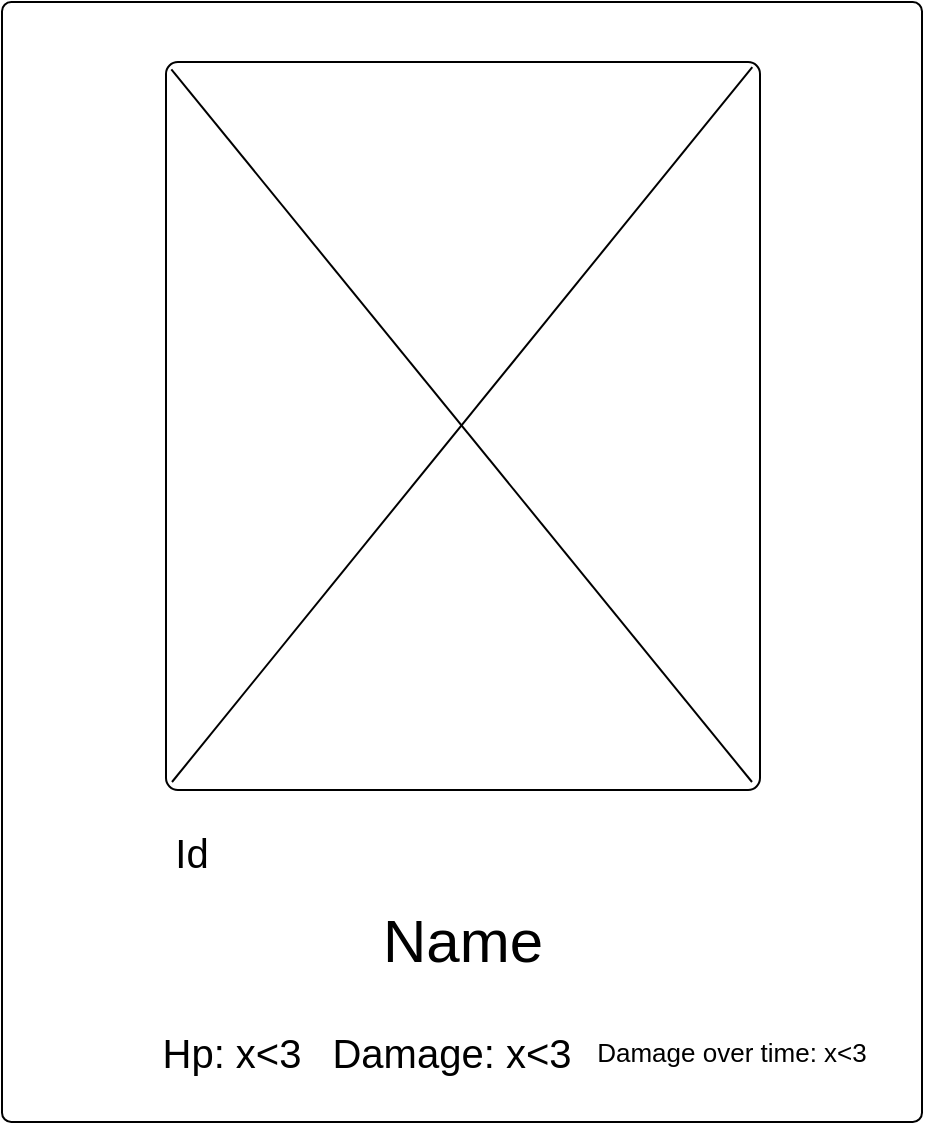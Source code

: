 <mxfile version="20.8.10" type="device" pages="5"><diagram name="individual-card" id="2jDcKgT01HPIial10RM4"><mxGraphModel dx="1909" dy="1038" grid="1" gridSize="10" guides="1" tooltips="1" connect="1" arrows="1" fold="1" page="1" pageScale="1" pageWidth="850" pageHeight="1100" math="0" shadow="0"><root><mxCell id="0"/><mxCell id="1" parent="0"/><mxCell id="ldPWUDNNJWVpf3Ev511q-1" value="" style="rounded=1;whiteSpace=wrap;html=1;arcSize=1;" vertex="1" parent="1"><mxGeometry x="195" y="270" width="460" height="560" as="geometry"/></mxCell><mxCell id="xsu5aEDmvM9oJxFaI8pa-1" value="" style="rounded=1;whiteSpace=wrap;html=1;arcSize=2;" vertex="1" parent="1"><mxGeometry x="277" y="300" width="297" height="364" as="geometry"/></mxCell><mxCell id="xsu5aEDmvM9oJxFaI8pa-2" value="&lt;font style=&quot;font-size: 20px;&quot;&gt;Id&lt;/font&gt;" style="text;html=1;strokeColor=none;fillColor=none;align=center;verticalAlign=middle;whiteSpace=wrap;rounded=0;" vertex="1" parent="1"><mxGeometry x="260" y="680" width="60" height="30" as="geometry"/></mxCell><mxCell id="xsu5aEDmvM9oJxFaI8pa-3" value="" style="endArrow=none;html=1;rounded=0;entryX=0.009;entryY=0.01;entryDx=0;entryDy=0;entryPerimeter=0;" edge="1" parent="1" target="xsu5aEDmvM9oJxFaI8pa-1"><mxGeometry width="50" height="50" relative="1" as="geometry"><mxPoint x="570" y="660" as="sourcePoint"/><mxPoint x="500" y="600" as="targetPoint"/></mxGeometry></mxCell><mxCell id="xsu5aEDmvM9oJxFaI8pa-4" value="" style="endArrow=none;html=1;rounded=0;entryX=0.987;entryY=0.007;entryDx=0;entryDy=0;entryPerimeter=0;" edge="1" parent="1" target="xsu5aEDmvM9oJxFaI8pa-1"><mxGeometry width="50" height="50" relative="1" as="geometry"><mxPoint x="280" y="660" as="sourcePoint"/><mxPoint x="500" y="600" as="targetPoint"/></mxGeometry></mxCell><mxCell id="xsu5aEDmvM9oJxFaI8pa-5" value="&lt;font style=&quot;font-size: 30px;&quot;&gt;Name&lt;/font&gt;" style="text;html=1;strokeColor=none;fillColor=none;align=center;verticalAlign=middle;whiteSpace=wrap;rounded=0;" vertex="1" parent="1"><mxGeometry x="383" y="724" width="84.5" height="30" as="geometry"/></mxCell><mxCell id="xsu5aEDmvM9oJxFaI8pa-6" value="&lt;font style=&quot;font-size: 20px;&quot;&gt;Hp: x&amp;lt;3&lt;/font&gt;" style="text;html=1;strokeColor=none;fillColor=none;align=center;verticalAlign=middle;whiteSpace=wrap;rounded=0;" vertex="1" parent="1"><mxGeometry x="270" y="780" width="80" height="30" as="geometry"/></mxCell><mxCell id="xsu5aEDmvM9oJxFaI8pa-7" value="&lt;font style=&quot;font-size: 20px;&quot;&gt;Damage: x&amp;lt;3&lt;/font&gt;" style="text;html=1;strokeColor=none;fillColor=none;align=center;verticalAlign=middle;whiteSpace=wrap;rounded=0;" vertex="1" parent="1"><mxGeometry x="350" y="780" width="140" height="30" as="geometry"/></mxCell><mxCell id="xsu5aEDmvM9oJxFaI8pa-8" value="&lt;font style=&quot;font-size: 13px;&quot;&gt;Damage over time: x&amp;lt;3&lt;/font&gt;" style="text;html=1;strokeColor=none;fillColor=none;align=center;verticalAlign=middle;whiteSpace=wrap;rounded=0;" vertex="1" parent="1"><mxGeometry x="490" y="780" width="140" height="30" as="geometry"/></mxCell></root></mxGraphModel></diagram><diagram id="MKPAuZi-x_s3iOZjVKyK" name="front-page-desktop"><mxGraphModel dx="7000" dy="4907" grid="1" gridSize="10" guides="1" tooltips="1" connect="1" arrows="1" fold="1" page="1" pageScale="1" pageWidth="850" pageHeight="1100" math="0" shadow="0"><root><mxCell id="0"/><mxCell id="1" parent="0"/><mxCell id="BRZoEbrOkVlg-9dzfwMf-1" value="" style="rounded=1;whiteSpace=wrap;html=1;arcSize=1;" vertex="1" parent="1"><mxGeometry x="40" y="40" width="460" height="560" as="geometry"/></mxCell><mxCell id="BRZoEbrOkVlg-9dzfwMf-2" value="" style="rounded=1;whiteSpace=wrap;html=1;arcSize=2;" vertex="1" parent="1"><mxGeometry x="122" y="70" width="297" height="364" as="geometry"/></mxCell><mxCell id="BRZoEbrOkVlg-9dzfwMf-3" value="&lt;font style=&quot;font-size: 20px;&quot;&gt;Id&lt;/font&gt;" style="text;html=1;strokeColor=none;fillColor=none;align=center;verticalAlign=middle;whiteSpace=wrap;rounded=0;" vertex="1" parent="1"><mxGeometry x="105" y="450" width="60" height="30" as="geometry"/></mxCell><mxCell id="BRZoEbrOkVlg-9dzfwMf-4" value="" style="endArrow=none;html=1;rounded=0;entryX=0.009;entryY=0.01;entryDx=0;entryDy=0;entryPerimeter=0;" edge="1" parent="1" target="BRZoEbrOkVlg-9dzfwMf-2"><mxGeometry width="50" height="50" relative="1" as="geometry"><mxPoint x="415" y="430" as="sourcePoint"/><mxPoint x="345" y="370" as="targetPoint"/></mxGeometry></mxCell><mxCell id="BRZoEbrOkVlg-9dzfwMf-5" value="" style="endArrow=none;html=1;rounded=0;entryX=0.987;entryY=0.007;entryDx=0;entryDy=0;entryPerimeter=0;" edge="1" parent="1" target="BRZoEbrOkVlg-9dzfwMf-2"><mxGeometry width="50" height="50" relative="1" as="geometry"><mxPoint x="125" y="430" as="sourcePoint"/><mxPoint x="345" y="370" as="targetPoint"/></mxGeometry></mxCell><mxCell id="BRZoEbrOkVlg-9dzfwMf-6" value="&lt;font style=&quot;font-size: 30px;&quot;&gt;Name&lt;/font&gt;" style="text;html=1;strokeColor=none;fillColor=none;align=center;verticalAlign=middle;whiteSpace=wrap;rounded=0;" vertex="1" parent="1"><mxGeometry x="228" y="494" width="84.5" height="30" as="geometry"/></mxCell><mxCell id="BRZoEbrOkVlg-9dzfwMf-7" value="&lt;font style=&quot;font-size: 20px;&quot;&gt;Hp: x&amp;lt;3&lt;/font&gt;" style="text;html=1;strokeColor=none;fillColor=none;align=center;verticalAlign=middle;whiteSpace=wrap;rounded=0;" vertex="1" parent="1"><mxGeometry x="115" y="550" width="80" height="30" as="geometry"/></mxCell><mxCell id="BRZoEbrOkVlg-9dzfwMf-8" value="&lt;font style=&quot;font-size: 20px;&quot;&gt;Damage: x&amp;lt;3&lt;/font&gt;" style="text;html=1;strokeColor=none;fillColor=none;align=center;verticalAlign=middle;whiteSpace=wrap;rounded=0;" vertex="1" parent="1"><mxGeometry x="195" y="550" width="140" height="30" as="geometry"/></mxCell><mxCell id="BRZoEbrOkVlg-9dzfwMf-9" value="&lt;font style=&quot;font-size: 13px;&quot;&gt;Damage over time: x&amp;lt;3&lt;/font&gt;" style="text;html=1;strokeColor=none;fillColor=none;align=center;verticalAlign=middle;whiteSpace=wrap;rounded=0;" vertex="1" parent="1"><mxGeometry x="335" y="550" width="140" height="30" as="geometry"/></mxCell><mxCell id="BRZoEbrOkVlg-9dzfwMf-10" value="" style="rounded=1;whiteSpace=wrap;html=1;arcSize=1;" vertex="1" parent="1"><mxGeometry x="560" y="40" width="460" height="560" as="geometry"/></mxCell><mxCell id="BRZoEbrOkVlg-9dzfwMf-11" value="" style="rounded=1;whiteSpace=wrap;html=1;arcSize=2;" vertex="1" parent="1"><mxGeometry x="642" y="70" width="297" height="364" as="geometry"/></mxCell><mxCell id="BRZoEbrOkVlg-9dzfwMf-12" value="&lt;font style=&quot;font-size: 20px;&quot;&gt;Id&lt;/font&gt;" style="text;html=1;strokeColor=none;fillColor=none;align=center;verticalAlign=middle;whiteSpace=wrap;rounded=0;" vertex="1" parent="1"><mxGeometry x="625" y="450" width="60" height="30" as="geometry"/></mxCell><mxCell id="BRZoEbrOkVlg-9dzfwMf-13" value="" style="endArrow=none;html=1;rounded=0;entryX=0.009;entryY=0.01;entryDx=0;entryDy=0;entryPerimeter=0;" edge="1" parent="1" target="BRZoEbrOkVlg-9dzfwMf-11"><mxGeometry width="50" height="50" relative="1" as="geometry"><mxPoint x="935" y="430" as="sourcePoint"/><mxPoint x="865" y="370" as="targetPoint"/></mxGeometry></mxCell><mxCell id="BRZoEbrOkVlg-9dzfwMf-14" value="" style="endArrow=none;html=1;rounded=0;entryX=0.987;entryY=0.007;entryDx=0;entryDy=0;entryPerimeter=0;" edge="1" parent="1" target="BRZoEbrOkVlg-9dzfwMf-11"><mxGeometry width="50" height="50" relative="1" as="geometry"><mxPoint x="645" y="430" as="sourcePoint"/><mxPoint x="865" y="370" as="targetPoint"/></mxGeometry></mxCell><mxCell id="BRZoEbrOkVlg-9dzfwMf-15" value="&lt;font style=&quot;font-size: 30px;&quot;&gt;Name&lt;/font&gt;" style="text;html=1;strokeColor=none;fillColor=none;align=center;verticalAlign=middle;whiteSpace=wrap;rounded=0;" vertex="1" parent="1"><mxGeometry x="748" y="494" width="84.5" height="30" as="geometry"/></mxCell><mxCell id="BRZoEbrOkVlg-9dzfwMf-16" value="&lt;font style=&quot;font-size: 20px;&quot;&gt;Hp: x&amp;lt;3&lt;/font&gt;" style="text;html=1;strokeColor=none;fillColor=none;align=center;verticalAlign=middle;whiteSpace=wrap;rounded=0;" vertex="1" parent="1"><mxGeometry x="635" y="550" width="80" height="30" as="geometry"/></mxCell><mxCell id="BRZoEbrOkVlg-9dzfwMf-17" value="&lt;font style=&quot;font-size: 20px;&quot;&gt;Damage: x&amp;lt;3&lt;/font&gt;" style="text;html=1;strokeColor=none;fillColor=none;align=center;verticalAlign=middle;whiteSpace=wrap;rounded=0;" vertex="1" parent="1"><mxGeometry x="715" y="550" width="140" height="30" as="geometry"/></mxCell><mxCell id="BRZoEbrOkVlg-9dzfwMf-18" value="&lt;font style=&quot;font-size: 13px;&quot;&gt;Damage over time: x&amp;lt;3&lt;/font&gt;" style="text;html=1;strokeColor=none;fillColor=none;align=center;verticalAlign=middle;whiteSpace=wrap;rounded=0;" vertex="1" parent="1"><mxGeometry x="855" y="550" width="140" height="30" as="geometry"/></mxCell><mxCell id="BRZoEbrOkVlg-9dzfwMf-19" value="" style="rounded=1;whiteSpace=wrap;html=1;arcSize=1;" vertex="1" parent="1"><mxGeometry x="1080" y="40" width="460" height="560" as="geometry"/></mxCell><mxCell id="BRZoEbrOkVlg-9dzfwMf-20" value="" style="rounded=1;whiteSpace=wrap;html=1;arcSize=2;" vertex="1" parent="1"><mxGeometry x="1162" y="70" width="297" height="364" as="geometry"/></mxCell><mxCell id="BRZoEbrOkVlg-9dzfwMf-21" value="&lt;font style=&quot;font-size: 20px;&quot;&gt;Id&lt;/font&gt;" style="text;html=1;strokeColor=none;fillColor=none;align=center;verticalAlign=middle;whiteSpace=wrap;rounded=0;" vertex="1" parent="1"><mxGeometry x="1145" y="450" width="60" height="30" as="geometry"/></mxCell><mxCell id="BRZoEbrOkVlg-9dzfwMf-22" value="" style="endArrow=none;html=1;rounded=0;entryX=0.009;entryY=0.01;entryDx=0;entryDy=0;entryPerimeter=0;" edge="1" parent="1" target="BRZoEbrOkVlg-9dzfwMf-20"><mxGeometry width="50" height="50" relative="1" as="geometry"><mxPoint x="1455" y="430" as="sourcePoint"/><mxPoint x="1385" y="370" as="targetPoint"/></mxGeometry></mxCell><mxCell id="BRZoEbrOkVlg-9dzfwMf-23" value="" style="endArrow=none;html=1;rounded=0;entryX=0.987;entryY=0.007;entryDx=0;entryDy=0;entryPerimeter=0;" edge="1" parent="1" target="BRZoEbrOkVlg-9dzfwMf-20"><mxGeometry width="50" height="50" relative="1" as="geometry"><mxPoint x="1165" y="430" as="sourcePoint"/><mxPoint x="1385" y="370" as="targetPoint"/></mxGeometry></mxCell><mxCell id="BRZoEbrOkVlg-9dzfwMf-24" value="&lt;font style=&quot;font-size: 30px;&quot;&gt;Name&lt;/font&gt;" style="text;html=1;strokeColor=none;fillColor=none;align=center;verticalAlign=middle;whiteSpace=wrap;rounded=0;" vertex="1" parent="1"><mxGeometry x="1268" y="494" width="84.5" height="30" as="geometry"/></mxCell><mxCell id="BRZoEbrOkVlg-9dzfwMf-25" value="&lt;font style=&quot;font-size: 20px;&quot;&gt;Hp: x&amp;lt;3&lt;/font&gt;" style="text;html=1;strokeColor=none;fillColor=none;align=center;verticalAlign=middle;whiteSpace=wrap;rounded=0;" vertex="1" parent="1"><mxGeometry x="1155" y="550" width="80" height="30" as="geometry"/></mxCell><mxCell id="BRZoEbrOkVlg-9dzfwMf-26" value="&lt;font style=&quot;font-size: 20px;&quot;&gt;Damage: x&amp;lt;3&lt;/font&gt;" style="text;html=1;strokeColor=none;fillColor=none;align=center;verticalAlign=middle;whiteSpace=wrap;rounded=0;" vertex="1" parent="1"><mxGeometry x="1235" y="550" width="140" height="30" as="geometry"/></mxCell><mxCell id="BRZoEbrOkVlg-9dzfwMf-27" value="&lt;font style=&quot;font-size: 13px;&quot;&gt;Damage over time: x&amp;lt;3&lt;/font&gt;" style="text;html=1;strokeColor=none;fillColor=none;align=center;verticalAlign=middle;whiteSpace=wrap;rounded=0;" vertex="1" parent="1"><mxGeometry x="1375" y="550" width="140" height="30" as="geometry"/></mxCell><mxCell id="BRZoEbrOkVlg-9dzfwMf-28" value="" style="rounded=1;whiteSpace=wrap;html=1;arcSize=1;" vertex="1" parent="1"><mxGeometry x="1613" y="40" width="460" height="560" as="geometry"/></mxCell><mxCell id="BRZoEbrOkVlg-9dzfwMf-29" value="" style="rounded=1;whiteSpace=wrap;html=1;arcSize=2;" vertex="1" parent="1"><mxGeometry x="1695" y="70" width="297" height="364" as="geometry"/></mxCell><mxCell id="BRZoEbrOkVlg-9dzfwMf-30" value="&lt;font style=&quot;font-size: 20px;&quot;&gt;Id&lt;/font&gt;" style="text;html=1;strokeColor=none;fillColor=none;align=center;verticalAlign=middle;whiteSpace=wrap;rounded=0;" vertex="1" parent="1"><mxGeometry x="1678" y="450" width="60" height="30" as="geometry"/></mxCell><mxCell id="BRZoEbrOkVlg-9dzfwMf-31" value="" style="endArrow=none;html=1;rounded=0;entryX=0.009;entryY=0.01;entryDx=0;entryDy=0;entryPerimeter=0;" edge="1" parent="1" target="BRZoEbrOkVlg-9dzfwMf-29"><mxGeometry width="50" height="50" relative="1" as="geometry"><mxPoint x="1988" y="430" as="sourcePoint"/><mxPoint x="1918" y="370" as="targetPoint"/></mxGeometry></mxCell><mxCell id="BRZoEbrOkVlg-9dzfwMf-32" value="" style="endArrow=none;html=1;rounded=0;entryX=0.987;entryY=0.007;entryDx=0;entryDy=0;entryPerimeter=0;" edge="1" parent="1" target="BRZoEbrOkVlg-9dzfwMf-29"><mxGeometry width="50" height="50" relative="1" as="geometry"><mxPoint x="1698" y="430" as="sourcePoint"/><mxPoint x="1918" y="370" as="targetPoint"/></mxGeometry></mxCell><mxCell id="BRZoEbrOkVlg-9dzfwMf-33" value="&lt;font style=&quot;font-size: 30px;&quot;&gt;Name&lt;/font&gt;" style="text;html=1;strokeColor=none;fillColor=none;align=center;verticalAlign=middle;whiteSpace=wrap;rounded=0;" vertex="1" parent="1"><mxGeometry x="1801" y="494" width="84.5" height="30" as="geometry"/></mxCell><mxCell id="BRZoEbrOkVlg-9dzfwMf-34" value="&lt;font style=&quot;font-size: 20px;&quot;&gt;Hp: x&amp;lt;3&lt;/font&gt;" style="text;html=1;strokeColor=none;fillColor=none;align=center;verticalAlign=middle;whiteSpace=wrap;rounded=0;" vertex="1" parent="1"><mxGeometry x="1688" y="550" width="80" height="30" as="geometry"/></mxCell><mxCell id="BRZoEbrOkVlg-9dzfwMf-35" value="&lt;font style=&quot;font-size: 20px;&quot;&gt;Damage: x&amp;lt;3&lt;/font&gt;" style="text;html=1;strokeColor=none;fillColor=none;align=center;verticalAlign=middle;whiteSpace=wrap;rounded=0;" vertex="1" parent="1"><mxGeometry x="1768" y="550" width="140" height="30" as="geometry"/></mxCell><mxCell id="BRZoEbrOkVlg-9dzfwMf-36" value="&lt;font style=&quot;font-size: 13px;&quot;&gt;Damage over time: x&amp;lt;3&lt;/font&gt;" style="text;html=1;strokeColor=none;fillColor=none;align=center;verticalAlign=middle;whiteSpace=wrap;rounded=0;" vertex="1" parent="1"><mxGeometry x="1908" y="550" width="140" height="30" as="geometry"/></mxCell><mxCell id="BRZoEbrOkVlg-9dzfwMf-37" value="" style="rounded=1;whiteSpace=wrap;html=1;arcSize=1;" vertex="1" parent="1"><mxGeometry x="40" y="640" width="460" height="560" as="geometry"/></mxCell><mxCell id="BRZoEbrOkVlg-9dzfwMf-38" value="" style="rounded=1;whiteSpace=wrap;html=1;arcSize=2;" vertex="1" parent="1"><mxGeometry x="122" y="670" width="297" height="364" as="geometry"/></mxCell><mxCell id="BRZoEbrOkVlg-9dzfwMf-39" value="&lt;font style=&quot;font-size: 20px;&quot;&gt;Id&lt;/font&gt;" style="text;html=1;strokeColor=none;fillColor=none;align=center;verticalAlign=middle;whiteSpace=wrap;rounded=0;" vertex="1" parent="1"><mxGeometry x="105" y="1050" width="60" height="30" as="geometry"/></mxCell><mxCell id="BRZoEbrOkVlg-9dzfwMf-40" value="" style="endArrow=none;html=1;rounded=0;entryX=0.009;entryY=0.01;entryDx=0;entryDy=0;entryPerimeter=0;" edge="1" parent="1" target="BRZoEbrOkVlg-9dzfwMf-38"><mxGeometry width="50" height="50" relative="1" as="geometry"><mxPoint x="415" y="1030" as="sourcePoint"/><mxPoint x="345" y="970" as="targetPoint"/></mxGeometry></mxCell><mxCell id="BRZoEbrOkVlg-9dzfwMf-41" value="" style="endArrow=none;html=1;rounded=0;entryX=0.987;entryY=0.007;entryDx=0;entryDy=0;entryPerimeter=0;" edge="1" parent="1" target="BRZoEbrOkVlg-9dzfwMf-38"><mxGeometry width="50" height="50" relative="1" as="geometry"><mxPoint x="125" y="1030" as="sourcePoint"/><mxPoint x="345" y="970" as="targetPoint"/></mxGeometry></mxCell><mxCell id="BRZoEbrOkVlg-9dzfwMf-42" value="&lt;font style=&quot;font-size: 30px;&quot;&gt;Name&lt;/font&gt;" style="text;html=1;strokeColor=none;fillColor=none;align=center;verticalAlign=middle;whiteSpace=wrap;rounded=0;" vertex="1" parent="1"><mxGeometry x="228" y="1094" width="84.5" height="30" as="geometry"/></mxCell><mxCell id="BRZoEbrOkVlg-9dzfwMf-43" value="&lt;font style=&quot;font-size: 20px;&quot;&gt;Hp: x&amp;lt;3&lt;/font&gt;" style="text;html=1;strokeColor=none;fillColor=none;align=center;verticalAlign=middle;whiteSpace=wrap;rounded=0;" vertex="1" parent="1"><mxGeometry x="115" y="1150" width="80" height="30" as="geometry"/></mxCell><mxCell id="BRZoEbrOkVlg-9dzfwMf-44" value="&lt;font style=&quot;font-size: 20px;&quot;&gt;Damage: x&amp;lt;3&lt;/font&gt;" style="text;html=1;strokeColor=none;fillColor=none;align=center;verticalAlign=middle;whiteSpace=wrap;rounded=0;" vertex="1" parent="1"><mxGeometry x="195" y="1150" width="140" height="30" as="geometry"/></mxCell><mxCell id="BRZoEbrOkVlg-9dzfwMf-45" value="&lt;font style=&quot;font-size: 13px;&quot;&gt;Damage over time: x&amp;lt;3&lt;/font&gt;" style="text;html=1;strokeColor=none;fillColor=none;align=center;verticalAlign=middle;whiteSpace=wrap;rounded=0;" vertex="1" parent="1"><mxGeometry x="335" y="1150" width="140" height="30" as="geometry"/></mxCell><mxCell id="BRZoEbrOkVlg-9dzfwMf-46" value="" style="rounded=1;whiteSpace=wrap;html=1;arcSize=1;" vertex="1" parent="1"><mxGeometry x="560" y="640" width="460" height="560" as="geometry"/></mxCell><mxCell id="BRZoEbrOkVlg-9dzfwMf-47" value="" style="rounded=1;whiteSpace=wrap;html=1;arcSize=2;" vertex="1" parent="1"><mxGeometry x="642" y="670" width="297" height="364" as="geometry"/></mxCell><mxCell id="BRZoEbrOkVlg-9dzfwMf-48" value="&lt;font style=&quot;font-size: 20px;&quot;&gt;Id&lt;/font&gt;" style="text;html=1;strokeColor=none;fillColor=none;align=center;verticalAlign=middle;whiteSpace=wrap;rounded=0;" vertex="1" parent="1"><mxGeometry x="625" y="1050" width="60" height="30" as="geometry"/></mxCell><mxCell id="BRZoEbrOkVlg-9dzfwMf-49" value="" style="endArrow=none;html=1;rounded=0;entryX=0.009;entryY=0.01;entryDx=0;entryDy=0;entryPerimeter=0;" edge="1" parent="1" target="BRZoEbrOkVlg-9dzfwMf-47"><mxGeometry width="50" height="50" relative="1" as="geometry"><mxPoint x="935" y="1030" as="sourcePoint"/><mxPoint x="865" y="970" as="targetPoint"/></mxGeometry></mxCell><mxCell id="BRZoEbrOkVlg-9dzfwMf-50" value="" style="endArrow=none;html=1;rounded=0;entryX=0.987;entryY=0.007;entryDx=0;entryDy=0;entryPerimeter=0;" edge="1" parent="1" target="BRZoEbrOkVlg-9dzfwMf-47"><mxGeometry width="50" height="50" relative="1" as="geometry"><mxPoint x="645" y="1030" as="sourcePoint"/><mxPoint x="865" y="970" as="targetPoint"/></mxGeometry></mxCell><mxCell id="BRZoEbrOkVlg-9dzfwMf-51" value="&lt;font style=&quot;font-size: 30px;&quot;&gt;Name&lt;/font&gt;" style="text;html=1;strokeColor=none;fillColor=none;align=center;verticalAlign=middle;whiteSpace=wrap;rounded=0;" vertex="1" parent="1"><mxGeometry x="748" y="1094" width="84.5" height="30" as="geometry"/></mxCell><mxCell id="BRZoEbrOkVlg-9dzfwMf-52" value="&lt;font style=&quot;font-size: 20px;&quot;&gt;Hp: x&amp;lt;3&lt;/font&gt;" style="text;html=1;strokeColor=none;fillColor=none;align=center;verticalAlign=middle;whiteSpace=wrap;rounded=0;" vertex="1" parent="1"><mxGeometry x="635" y="1150" width="80" height="30" as="geometry"/></mxCell><mxCell id="BRZoEbrOkVlg-9dzfwMf-53" value="&lt;font style=&quot;font-size: 20px;&quot;&gt;Damage: x&amp;lt;3&lt;/font&gt;" style="text;html=1;strokeColor=none;fillColor=none;align=center;verticalAlign=middle;whiteSpace=wrap;rounded=0;" vertex="1" parent="1"><mxGeometry x="715" y="1150" width="140" height="30" as="geometry"/></mxCell><mxCell id="BRZoEbrOkVlg-9dzfwMf-54" value="&lt;font style=&quot;font-size: 13px;&quot;&gt;Damage over time: x&amp;lt;3&lt;/font&gt;" style="text;html=1;strokeColor=none;fillColor=none;align=center;verticalAlign=middle;whiteSpace=wrap;rounded=0;" vertex="1" parent="1"><mxGeometry x="855" y="1150" width="140" height="30" as="geometry"/></mxCell><mxCell id="BRZoEbrOkVlg-9dzfwMf-55" value="" style="rounded=1;whiteSpace=wrap;html=1;arcSize=1;" vertex="1" parent="1"><mxGeometry x="1080" y="640" width="460" height="560" as="geometry"/></mxCell><mxCell id="BRZoEbrOkVlg-9dzfwMf-56" value="" style="rounded=1;whiteSpace=wrap;html=1;arcSize=2;" vertex="1" parent="1"><mxGeometry x="1162" y="670" width="297" height="364" as="geometry"/></mxCell><mxCell id="BRZoEbrOkVlg-9dzfwMf-57" value="&lt;font style=&quot;font-size: 20px;&quot;&gt;Id&lt;/font&gt;" style="text;html=1;strokeColor=none;fillColor=none;align=center;verticalAlign=middle;whiteSpace=wrap;rounded=0;" vertex="1" parent="1"><mxGeometry x="1145" y="1050" width="60" height="30" as="geometry"/></mxCell><mxCell id="BRZoEbrOkVlg-9dzfwMf-58" value="" style="endArrow=none;html=1;rounded=0;entryX=0.009;entryY=0.01;entryDx=0;entryDy=0;entryPerimeter=0;" edge="1" parent="1" target="BRZoEbrOkVlg-9dzfwMf-56"><mxGeometry width="50" height="50" relative="1" as="geometry"><mxPoint x="1455" y="1030" as="sourcePoint"/><mxPoint x="1385" y="970" as="targetPoint"/></mxGeometry></mxCell><mxCell id="BRZoEbrOkVlg-9dzfwMf-59" value="" style="endArrow=none;html=1;rounded=0;entryX=0.987;entryY=0.007;entryDx=0;entryDy=0;entryPerimeter=0;" edge="1" parent="1" target="BRZoEbrOkVlg-9dzfwMf-56"><mxGeometry width="50" height="50" relative="1" as="geometry"><mxPoint x="1165" y="1030" as="sourcePoint"/><mxPoint x="1385" y="970" as="targetPoint"/></mxGeometry></mxCell><mxCell id="BRZoEbrOkVlg-9dzfwMf-60" value="&lt;font style=&quot;font-size: 30px;&quot;&gt;Name&lt;/font&gt;" style="text;html=1;strokeColor=none;fillColor=none;align=center;verticalAlign=middle;whiteSpace=wrap;rounded=0;" vertex="1" parent="1"><mxGeometry x="1268" y="1094" width="84.5" height="30" as="geometry"/></mxCell><mxCell id="BRZoEbrOkVlg-9dzfwMf-61" value="&lt;font style=&quot;font-size: 20px;&quot;&gt;Hp: x&amp;lt;3&lt;/font&gt;" style="text;html=1;strokeColor=none;fillColor=none;align=center;verticalAlign=middle;whiteSpace=wrap;rounded=0;" vertex="1" parent="1"><mxGeometry x="1155" y="1150" width="80" height="30" as="geometry"/></mxCell><mxCell id="BRZoEbrOkVlg-9dzfwMf-62" value="&lt;font style=&quot;font-size: 20px;&quot;&gt;Damage: x&amp;lt;3&lt;/font&gt;" style="text;html=1;strokeColor=none;fillColor=none;align=center;verticalAlign=middle;whiteSpace=wrap;rounded=0;" vertex="1" parent="1"><mxGeometry x="1235" y="1150" width="140" height="30" as="geometry"/></mxCell><mxCell id="BRZoEbrOkVlg-9dzfwMf-63" value="&lt;font style=&quot;font-size: 13px;&quot;&gt;Damage over time: x&amp;lt;3&lt;/font&gt;" style="text;html=1;strokeColor=none;fillColor=none;align=center;verticalAlign=middle;whiteSpace=wrap;rounded=0;" vertex="1" parent="1"><mxGeometry x="1375" y="1150" width="140" height="30" as="geometry"/></mxCell><mxCell id="BRZoEbrOkVlg-9dzfwMf-64" value="" style="rounded=1;whiteSpace=wrap;html=1;arcSize=1;" vertex="1" parent="1"><mxGeometry x="1613" y="640" width="460" height="560" as="geometry"/></mxCell><mxCell id="BRZoEbrOkVlg-9dzfwMf-65" value="" style="rounded=1;whiteSpace=wrap;html=1;arcSize=2;" vertex="1" parent="1"><mxGeometry x="1695" y="670" width="297" height="364" as="geometry"/></mxCell><mxCell id="BRZoEbrOkVlg-9dzfwMf-66" value="&lt;font style=&quot;font-size: 20px;&quot;&gt;Id&lt;/font&gt;" style="text;html=1;strokeColor=none;fillColor=none;align=center;verticalAlign=middle;whiteSpace=wrap;rounded=0;" vertex="1" parent="1"><mxGeometry x="1678" y="1050" width="60" height="30" as="geometry"/></mxCell><mxCell id="BRZoEbrOkVlg-9dzfwMf-67" value="" style="endArrow=none;html=1;rounded=0;entryX=0.009;entryY=0.01;entryDx=0;entryDy=0;entryPerimeter=0;" edge="1" parent="1" target="BRZoEbrOkVlg-9dzfwMf-65"><mxGeometry width="50" height="50" relative="1" as="geometry"><mxPoint x="1988" y="1030" as="sourcePoint"/><mxPoint x="1918" y="970" as="targetPoint"/></mxGeometry></mxCell><mxCell id="BRZoEbrOkVlg-9dzfwMf-68" value="" style="endArrow=none;html=1;rounded=0;entryX=0.987;entryY=0.007;entryDx=0;entryDy=0;entryPerimeter=0;" edge="1" parent="1" target="BRZoEbrOkVlg-9dzfwMf-65"><mxGeometry width="50" height="50" relative="1" as="geometry"><mxPoint x="1698" y="1030" as="sourcePoint"/><mxPoint x="1918" y="970" as="targetPoint"/></mxGeometry></mxCell><mxCell id="BRZoEbrOkVlg-9dzfwMf-69" value="&lt;font style=&quot;font-size: 30px;&quot;&gt;Name&lt;/font&gt;" style="text;html=1;strokeColor=none;fillColor=none;align=center;verticalAlign=middle;whiteSpace=wrap;rounded=0;" vertex="1" parent="1"><mxGeometry x="1801" y="1094" width="84.5" height="30" as="geometry"/></mxCell><mxCell id="BRZoEbrOkVlg-9dzfwMf-70" value="&lt;font style=&quot;font-size: 20px;&quot;&gt;Hp: x&amp;lt;3&lt;/font&gt;" style="text;html=1;strokeColor=none;fillColor=none;align=center;verticalAlign=middle;whiteSpace=wrap;rounded=0;" vertex="1" parent="1"><mxGeometry x="1688" y="1150" width="80" height="30" as="geometry"/></mxCell><mxCell id="BRZoEbrOkVlg-9dzfwMf-71" value="&lt;font style=&quot;font-size: 20px;&quot;&gt;Damage: x&amp;lt;3&lt;/font&gt;" style="text;html=1;strokeColor=none;fillColor=none;align=center;verticalAlign=middle;whiteSpace=wrap;rounded=0;" vertex="1" parent="1"><mxGeometry x="1768" y="1150" width="140" height="30" as="geometry"/></mxCell><mxCell id="BRZoEbrOkVlg-9dzfwMf-72" value="&lt;font style=&quot;font-size: 13px;&quot;&gt;Damage over time: x&amp;lt;3&lt;/font&gt;" style="text;html=1;strokeColor=none;fillColor=none;align=center;verticalAlign=middle;whiteSpace=wrap;rounded=0;" vertex="1" parent="1"><mxGeometry x="1908" y="1150" width="140" height="30" as="geometry"/></mxCell><mxCell id="BRZoEbrOkVlg-9dzfwMf-73" value="" style="rounded=1;whiteSpace=wrap;html=1;arcSize=1;" vertex="1" parent="1"><mxGeometry x="40" y="1250" width="460" height="560" as="geometry"/></mxCell><mxCell id="BRZoEbrOkVlg-9dzfwMf-74" value="" style="rounded=1;whiteSpace=wrap;html=1;arcSize=2;" vertex="1" parent="1"><mxGeometry x="122" y="1280" width="297" height="364" as="geometry"/></mxCell><mxCell id="BRZoEbrOkVlg-9dzfwMf-75" value="&lt;font style=&quot;font-size: 20px;&quot;&gt;Id&lt;/font&gt;" style="text;html=1;strokeColor=none;fillColor=none;align=center;verticalAlign=middle;whiteSpace=wrap;rounded=0;" vertex="1" parent="1"><mxGeometry x="105" y="1660" width="60" height="30" as="geometry"/></mxCell><mxCell id="BRZoEbrOkVlg-9dzfwMf-76" value="" style="endArrow=none;html=1;rounded=0;entryX=0.009;entryY=0.01;entryDx=0;entryDy=0;entryPerimeter=0;" edge="1" parent="1" target="BRZoEbrOkVlg-9dzfwMf-74"><mxGeometry width="50" height="50" relative="1" as="geometry"><mxPoint x="415" y="1640" as="sourcePoint"/><mxPoint x="345" y="1580" as="targetPoint"/></mxGeometry></mxCell><mxCell id="BRZoEbrOkVlg-9dzfwMf-77" value="" style="endArrow=none;html=1;rounded=0;entryX=0.987;entryY=0.007;entryDx=0;entryDy=0;entryPerimeter=0;" edge="1" parent="1" target="BRZoEbrOkVlg-9dzfwMf-74"><mxGeometry width="50" height="50" relative="1" as="geometry"><mxPoint x="125" y="1640" as="sourcePoint"/><mxPoint x="345" y="1580" as="targetPoint"/></mxGeometry></mxCell><mxCell id="BRZoEbrOkVlg-9dzfwMf-78" value="&lt;font style=&quot;font-size: 30px;&quot;&gt;Name&lt;/font&gt;" style="text;html=1;strokeColor=none;fillColor=none;align=center;verticalAlign=middle;whiteSpace=wrap;rounded=0;" vertex="1" parent="1"><mxGeometry x="228" y="1704" width="84.5" height="30" as="geometry"/></mxCell><mxCell id="BRZoEbrOkVlg-9dzfwMf-79" value="&lt;font style=&quot;font-size: 20px;&quot;&gt;Hp: x&amp;lt;3&lt;/font&gt;" style="text;html=1;strokeColor=none;fillColor=none;align=center;verticalAlign=middle;whiteSpace=wrap;rounded=0;" vertex="1" parent="1"><mxGeometry x="115" y="1760" width="80" height="30" as="geometry"/></mxCell><mxCell id="BRZoEbrOkVlg-9dzfwMf-80" value="&lt;font style=&quot;font-size: 20px;&quot;&gt;Damage: x&amp;lt;3&lt;/font&gt;" style="text;html=1;strokeColor=none;fillColor=none;align=center;verticalAlign=middle;whiteSpace=wrap;rounded=0;" vertex="1" parent="1"><mxGeometry x="195" y="1760" width="140" height="30" as="geometry"/></mxCell><mxCell id="BRZoEbrOkVlg-9dzfwMf-81" value="&lt;font style=&quot;font-size: 13px;&quot;&gt;Damage over time: x&amp;lt;3&lt;/font&gt;" style="text;html=1;strokeColor=none;fillColor=none;align=center;verticalAlign=middle;whiteSpace=wrap;rounded=0;" vertex="1" parent="1"><mxGeometry x="335" y="1760" width="140" height="30" as="geometry"/></mxCell><mxCell id="BRZoEbrOkVlg-9dzfwMf-82" value="" style="rounded=1;whiteSpace=wrap;html=1;arcSize=1;" vertex="1" parent="1"><mxGeometry x="560" y="1250" width="460" height="560" as="geometry"/></mxCell><mxCell id="BRZoEbrOkVlg-9dzfwMf-83" value="" style="rounded=1;whiteSpace=wrap;html=1;arcSize=2;" vertex="1" parent="1"><mxGeometry x="642" y="1280" width="297" height="364" as="geometry"/></mxCell><mxCell id="BRZoEbrOkVlg-9dzfwMf-84" value="&lt;font style=&quot;font-size: 20px;&quot;&gt;Id&lt;/font&gt;" style="text;html=1;strokeColor=none;fillColor=none;align=center;verticalAlign=middle;whiteSpace=wrap;rounded=0;" vertex="1" parent="1"><mxGeometry x="625" y="1660" width="60" height="30" as="geometry"/></mxCell><mxCell id="BRZoEbrOkVlg-9dzfwMf-85" value="" style="endArrow=none;html=1;rounded=0;entryX=0.009;entryY=0.01;entryDx=0;entryDy=0;entryPerimeter=0;" edge="1" parent="1" target="BRZoEbrOkVlg-9dzfwMf-83"><mxGeometry width="50" height="50" relative="1" as="geometry"><mxPoint x="935" y="1640" as="sourcePoint"/><mxPoint x="865" y="1580" as="targetPoint"/></mxGeometry></mxCell><mxCell id="BRZoEbrOkVlg-9dzfwMf-86" value="" style="endArrow=none;html=1;rounded=0;entryX=0.987;entryY=0.007;entryDx=0;entryDy=0;entryPerimeter=0;" edge="1" parent="1" target="BRZoEbrOkVlg-9dzfwMf-83"><mxGeometry width="50" height="50" relative="1" as="geometry"><mxPoint x="645" y="1640" as="sourcePoint"/><mxPoint x="865" y="1580" as="targetPoint"/></mxGeometry></mxCell><mxCell id="BRZoEbrOkVlg-9dzfwMf-87" value="&lt;font style=&quot;font-size: 30px;&quot;&gt;Name&lt;/font&gt;" style="text;html=1;strokeColor=none;fillColor=none;align=center;verticalAlign=middle;whiteSpace=wrap;rounded=0;" vertex="1" parent="1"><mxGeometry x="748" y="1704" width="84.5" height="30" as="geometry"/></mxCell><mxCell id="BRZoEbrOkVlg-9dzfwMf-88" value="&lt;font style=&quot;font-size: 20px;&quot;&gt;Hp: x&amp;lt;3&lt;/font&gt;" style="text;html=1;strokeColor=none;fillColor=none;align=center;verticalAlign=middle;whiteSpace=wrap;rounded=0;" vertex="1" parent="1"><mxGeometry x="635" y="1760" width="80" height="30" as="geometry"/></mxCell><mxCell id="BRZoEbrOkVlg-9dzfwMf-89" value="&lt;font style=&quot;font-size: 20px;&quot;&gt;Damage: x&amp;lt;3&lt;/font&gt;" style="text;html=1;strokeColor=none;fillColor=none;align=center;verticalAlign=middle;whiteSpace=wrap;rounded=0;" vertex="1" parent="1"><mxGeometry x="715" y="1760" width="140" height="30" as="geometry"/></mxCell><mxCell id="BRZoEbrOkVlg-9dzfwMf-90" value="&lt;font style=&quot;font-size: 13px;&quot;&gt;Damage over time: x&amp;lt;3&lt;/font&gt;" style="text;html=1;strokeColor=none;fillColor=none;align=center;verticalAlign=middle;whiteSpace=wrap;rounded=0;" vertex="1" parent="1"><mxGeometry x="855" y="1760" width="140" height="30" as="geometry"/></mxCell><mxCell id="BRZoEbrOkVlg-9dzfwMf-91" value="" style="rounded=1;whiteSpace=wrap;html=1;arcSize=1;" vertex="1" parent="1"><mxGeometry x="1080" y="1250" width="460" height="560" as="geometry"/></mxCell><mxCell id="BRZoEbrOkVlg-9dzfwMf-92" value="" style="rounded=1;whiteSpace=wrap;html=1;arcSize=2;" vertex="1" parent="1"><mxGeometry x="1162" y="1280" width="297" height="364" as="geometry"/></mxCell><mxCell id="BRZoEbrOkVlg-9dzfwMf-93" value="&lt;font style=&quot;font-size: 20px;&quot;&gt;Id&lt;/font&gt;" style="text;html=1;strokeColor=none;fillColor=none;align=center;verticalAlign=middle;whiteSpace=wrap;rounded=0;" vertex="1" parent="1"><mxGeometry x="1145" y="1660" width="60" height="30" as="geometry"/></mxCell><mxCell id="BRZoEbrOkVlg-9dzfwMf-94" value="" style="endArrow=none;html=1;rounded=0;entryX=0.009;entryY=0.01;entryDx=0;entryDy=0;entryPerimeter=0;" edge="1" parent="1" target="BRZoEbrOkVlg-9dzfwMf-92"><mxGeometry width="50" height="50" relative="1" as="geometry"><mxPoint x="1455" y="1640" as="sourcePoint"/><mxPoint x="1385" y="1580" as="targetPoint"/></mxGeometry></mxCell><mxCell id="BRZoEbrOkVlg-9dzfwMf-95" value="" style="endArrow=none;html=1;rounded=0;entryX=0.987;entryY=0.007;entryDx=0;entryDy=0;entryPerimeter=0;" edge="1" parent="1" target="BRZoEbrOkVlg-9dzfwMf-92"><mxGeometry width="50" height="50" relative="1" as="geometry"><mxPoint x="1165" y="1640" as="sourcePoint"/><mxPoint x="1385" y="1580" as="targetPoint"/></mxGeometry></mxCell><mxCell id="BRZoEbrOkVlg-9dzfwMf-96" value="&lt;font style=&quot;font-size: 30px;&quot;&gt;Name&lt;/font&gt;" style="text;html=1;strokeColor=none;fillColor=none;align=center;verticalAlign=middle;whiteSpace=wrap;rounded=0;" vertex="1" parent="1"><mxGeometry x="1268" y="1704" width="84.5" height="30" as="geometry"/></mxCell><mxCell id="BRZoEbrOkVlg-9dzfwMf-97" value="&lt;font style=&quot;font-size: 20px;&quot;&gt;Hp: x&amp;lt;3&lt;/font&gt;" style="text;html=1;strokeColor=none;fillColor=none;align=center;verticalAlign=middle;whiteSpace=wrap;rounded=0;" vertex="1" parent="1"><mxGeometry x="1155" y="1760" width="80" height="30" as="geometry"/></mxCell><mxCell id="BRZoEbrOkVlg-9dzfwMf-98" value="&lt;font style=&quot;font-size: 20px;&quot;&gt;Damage: x&amp;lt;3&lt;/font&gt;" style="text;html=1;strokeColor=none;fillColor=none;align=center;verticalAlign=middle;whiteSpace=wrap;rounded=0;" vertex="1" parent="1"><mxGeometry x="1235" y="1760" width="140" height="30" as="geometry"/></mxCell><mxCell id="BRZoEbrOkVlg-9dzfwMf-99" value="&lt;font style=&quot;font-size: 13px;&quot;&gt;Damage over time: x&amp;lt;3&lt;/font&gt;" style="text;html=1;strokeColor=none;fillColor=none;align=center;verticalAlign=middle;whiteSpace=wrap;rounded=0;" vertex="1" parent="1"><mxGeometry x="1375" y="1760" width="140" height="30" as="geometry"/></mxCell><mxCell id="BRZoEbrOkVlg-9dzfwMf-100" value="" style="rounded=1;whiteSpace=wrap;html=1;arcSize=1;" vertex="1" parent="1"><mxGeometry x="1613" y="1250" width="460" height="560" as="geometry"/></mxCell><mxCell id="BRZoEbrOkVlg-9dzfwMf-101" value="" style="rounded=1;whiteSpace=wrap;html=1;arcSize=2;" vertex="1" parent="1"><mxGeometry x="1695" y="1280" width="297" height="364" as="geometry"/></mxCell><mxCell id="BRZoEbrOkVlg-9dzfwMf-102" value="&lt;font style=&quot;font-size: 20px;&quot;&gt;Id&lt;/font&gt;" style="text;html=1;strokeColor=none;fillColor=none;align=center;verticalAlign=middle;whiteSpace=wrap;rounded=0;" vertex="1" parent="1"><mxGeometry x="1678" y="1660" width="60" height="30" as="geometry"/></mxCell><mxCell id="BRZoEbrOkVlg-9dzfwMf-103" value="" style="endArrow=none;html=1;rounded=0;entryX=0.009;entryY=0.01;entryDx=0;entryDy=0;entryPerimeter=0;" edge="1" parent="1" target="BRZoEbrOkVlg-9dzfwMf-101"><mxGeometry width="50" height="50" relative="1" as="geometry"><mxPoint x="1988" y="1640" as="sourcePoint"/><mxPoint x="1918" y="1580" as="targetPoint"/></mxGeometry></mxCell><mxCell id="BRZoEbrOkVlg-9dzfwMf-104" value="" style="endArrow=none;html=1;rounded=0;entryX=0.987;entryY=0.007;entryDx=0;entryDy=0;entryPerimeter=0;" edge="1" parent="1" target="BRZoEbrOkVlg-9dzfwMf-101"><mxGeometry width="50" height="50" relative="1" as="geometry"><mxPoint x="1698" y="1640" as="sourcePoint"/><mxPoint x="1918" y="1580" as="targetPoint"/></mxGeometry></mxCell><mxCell id="BRZoEbrOkVlg-9dzfwMf-105" value="&lt;font style=&quot;font-size: 30px;&quot;&gt;Name&lt;/font&gt;" style="text;html=1;strokeColor=none;fillColor=none;align=center;verticalAlign=middle;whiteSpace=wrap;rounded=0;" vertex="1" parent="1"><mxGeometry x="1801" y="1704" width="84.5" height="30" as="geometry"/></mxCell><mxCell id="BRZoEbrOkVlg-9dzfwMf-106" value="&lt;font style=&quot;font-size: 20px;&quot;&gt;Hp: x&amp;lt;3&lt;/font&gt;" style="text;html=1;strokeColor=none;fillColor=none;align=center;verticalAlign=middle;whiteSpace=wrap;rounded=0;" vertex="1" parent="1"><mxGeometry x="1688" y="1760" width="80" height="30" as="geometry"/></mxCell><mxCell id="BRZoEbrOkVlg-9dzfwMf-107" value="&lt;font style=&quot;font-size: 20px;&quot;&gt;Damage: x&amp;lt;3&lt;/font&gt;" style="text;html=1;strokeColor=none;fillColor=none;align=center;verticalAlign=middle;whiteSpace=wrap;rounded=0;" vertex="1" parent="1"><mxGeometry x="1768" y="1760" width="140" height="30" as="geometry"/></mxCell><mxCell id="BRZoEbrOkVlg-9dzfwMf-108" value="&lt;font style=&quot;font-size: 13px;&quot;&gt;Damage over time: x&amp;lt;3&lt;/font&gt;" style="text;html=1;strokeColor=none;fillColor=none;align=center;verticalAlign=middle;whiteSpace=wrap;rounded=0;" vertex="1" parent="1"><mxGeometry x="1908" y="1760" width="140" height="30" as="geometry"/></mxCell><mxCell id="BRZoEbrOkVlg-9dzfwMf-109" value="" style="rounded=1;whiteSpace=wrap;html=1;arcSize=1;" vertex="1" parent="1"><mxGeometry x="40" y="1850" width="460" height="560" as="geometry"/></mxCell><mxCell id="BRZoEbrOkVlg-9dzfwMf-110" value="" style="rounded=1;whiteSpace=wrap;html=1;arcSize=2;" vertex="1" parent="1"><mxGeometry x="122" y="1880" width="297" height="364" as="geometry"/></mxCell><mxCell id="BRZoEbrOkVlg-9dzfwMf-111" value="&lt;font style=&quot;font-size: 20px;&quot;&gt;Id&lt;/font&gt;" style="text;html=1;strokeColor=none;fillColor=none;align=center;verticalAlign=middle;whiteSpace=wrap;rounded=0;" vertex="1" parent="1"><mxGeometry x="105" y="2260" width="60" height="30" as="geometry"/></mxCell><mxCell id="BRZoEbrOkVlg-9dzfwMf-112" value="" style="endArrow=none;html=1;rounded=0;entryX=0.009;entryY=0.01;entryDx=0;entryDy=0;entryPerimeter=0;" edge="1" parent="1" target="BRZoEbrOkVlg-9dzfwMf-110"><mxGeometry width="50" height="50" relative="1" as="geometry"><mxPoint x="415" y="2240" as="sourcePoint"/><mxPoint x="345" y="2180" as="targetPoint"/></mxGeometry></mxCell><mxCell id="BRZoEbrOkVlg-9dzfwMf-113" value="" style="endArrow=none;html=1;rounded=0;entryX=0.987;entryY=0.007;entryDx=0;entryDy=0;entryPerimeter=0;" edge="1" parent="1" target="BRZoEbrOkVlg-9dzfwMf-110"><mxGeometry width="50" height="50" relative="1" as="geometry"><mxPoint x="125" y="2240" as="sourcePoint"/><mxPoint x="345" y="2180" as="targetPoint"/></mxGeometry></mxCell><mxCell id="BRZoEbrOkVlg-9dzfwMf-114" value="&lt;font style=&quot;font-size: 30px;&quot;&gt;Name&lt;/font&gt;" style="text;html=1;strokeColor=none;fillColor=none;align=center;verticalAlign=middle;whiteSpace=wrap;rounded=0;" vertex="1" parent="1"><mxGeometry x="228" y="2304" width="84.5" height="30" as="geometry"/></mxCell><mxCell id="BRZoEbrOkVlg-9dzfwMf-115" value="&lt;font style=&quot;font-size: 20px;&quot;&gt;Hp: x&amp;lt;3&lt;/font&gt;" style="text;html=1;strokeColor=none;fillColor=none;align=center;verticalAlign=middle;whiteSpace=wrap;rounded=0;" vertex="1" parent="1"><mxGeometry x="115" y="2360" width="80" height="30" as="geometry"/></mxCell><mxCell id="BRZoEbrOkVlg-9dzfwMf-116" value="&lt;font style=&quot;font-size: 20px;&quot;&gt;Damage: x&amp;lt;3&lt;/font&gt;" style="text;html=1;strokeColor=none;fillColor=none;align=center;verticalAlign=middle;whiteSpace=wrap;rounded=0;" vertex="1" parent="1"><mxGeometry x="195" y="2360" width="140" height="30" as="geometry"/></mxCell><mxCell id="BRZoEbrOkVlg-9dzfwMf-117" value="&lt;font style=&quot;font-size: 13px;&quot;&gt;Damage over time: x&amp;lt;3&lt;/font&gt;" style="text;html=1;strokeColor=none;fillColor=none;align=center;verticalAlign=middle;whiteSpace=wrap;rounded=0;" vertex="1" parent="1"><mxGeometry x="335" y="2360" width="140" height="30" as="geometry"/></mxCell><mxCell id="BRZoEbrOkVlg-9dzfwMf-118" value="" style="rounded=1;whiteSpace=wrap;html=1;arcSize=1;" vertex="1" parent="1"><mxGeometry x="560" y="1850" width="460" height="560" as="geometry"/></mxCell><mxCell id="BRZoEbrOkVlg-9dzfwMf-119" value="" style="rounded=1;whiteSpace=wrap;html=1;arcSize=2;" vertex="1" parent="1"><mxGeometry x="642" y="1880" width="297" height="364" as="geometry"/></mxCell><mxCell id="BRZoEbrOkVlg-9dzfwMf-120" value="&lt;font style=&quot;font-size: 20px;&quot;&gt;Id&lt;/font&gt;" style="text;html=1;strokeColor=none;fillColor=none;align=center;verticalAlign=middle;whiteSpace=wrap;rounded=0;" vertex="1" parent="1"><mxGeometry x="625" y="2260" width="60" height="30" as="geometry"/></mxCell><mxCell id="BRZoEbrOkVlg-9dzfwMf-121" value="" style="endArrow=none;html=1;rounded=0;entryX=0.009;entryY=0.01;entryDx=0;entryDy=0;entryPerimeter=0;" edge="1" parent="1" target="BRZoEbrOkVlg-9dzfwMf-119"><mxGeometry width="50" height="50" relative="1" as="geometry"><mxPoint x="935" y="2240" as="sourcePoint"/><mxPoint x="865" y="2180" as="targetPoint"/></mxGeometry></mxCell><mxCell id="BRZoEbrOkVlg-9dzfwMf-122" value="" style="endArrow=none;html=1;rounded=0;entryX=0.987;entryY=0.007;entryDx=0;entryDy=0;entryPerimeter=0;" edge="1" parent="1" target="BRZoEbrOkVlg-9dzfwMf-119"><mxGeometry width="50" height="50" relative="1" as="geometry"><mxPoint x="645" y="2240" as="sourcePoint"/><mxPoint x="865" y="2180" as="targetPoint"/></mxGeometry></mxCell><mxCell id="BRZoEbrOkVlg-9dzfwMf-123" value="&lt;font style=&quot;font-size: 30px;&quot;&gt;Name&lt;/font&gt;" style="text;html=1;strokeColor=none;fillColor=none;align=center;verticalAlign=middle;whiteSpace=wrap;rounded=0;" vertex="1" parent="1"><mxGeometry x="748" y="2304" width="84.5" height="30" as="geometry"/></mxCell><mxCell id="BRZoEbrOkVlg-9dzfwMf-124" value="&lt;font style=&quot;font-size: 20px;&quot;&gt;Hp: x&amp;lt;3&lt;/font&gt;" style="text;html=1;strokeColor=none;fillColor=none;align=center;verticalAlign=middle;whiteSpace=wrap;rounded=0;" vertex="1" parent="1"><mxGeometry x="635" y="2360" width="80" height="30" as="geometry"/></mxCell><mxCell id="BRZoEbrOkVlg-9dzfwMf-125" value="&lt;font style=&quot;font-size: 20px;&quot;&gt;Damage: x&amp;lt;3&lt;/font&gt;" style="text;html=1;strokeColor=none;fillColor=none;align=center;verticalAlign=middle;whiteSpace=wrap;rounded=0;" vertex="1" parent="1"><mxGeometry x="715" y="2360" width="140" height="30" as="geometry"/></mxCell><mxCell id="BRZoEbrOkVlg-9dzfwMf-126" value="&lt;font style=&quot;font-size: 13px;&quot;&gt;Damage over time: x&amp;lt;3&lt;/font&gt;" style="text;html=1;strokeColor=none;fillColor=none;align=center;verticalAlign=middle;whiteSpace=wrap;rounded=0;" vertex="1" parent="1"><mxGeometry x="855" y="2360" width="140" height="30" as="geometry"/></mxCell><mxCell id="BRZoEbrOkVlg-9dzfwMf-127" value="" style="rounded=1;whiteSpace=wrap;html=1;arcSize=1;" vertex="1" parent="1"><mxGeometry x="1080" y="1850" width="460" height="560" as="geometry"/></mxCell><mxCell id="BRZoEbrOkVlg-9dzfwMf-128" value="" style="rounded=1;whiteSpace=wrap;html=1;arcSize=2;" vertex="1" parent="1"><mxGeometry x="1162" y="1880" width="297" height="364" as="geometry"/></mxCell><mxCell id="BRZoEbrOkVlg-9dzfwMf-129" value="&lt;font style=&quot;font-size: 20px;&quot;&gt;Id&lt;/font&gt;" style="text;html=1;strokeColor=none;fillColor=none;align=center;verticalAlign=middle;whiteSpace=wrap;rounded=0;" vertex="1" parent="1"><mxGeometry x="1145" y="2260" width="60" height="30" as="geometry"/></mxCell><mxCell id="BRZoEbrOkVlg-9dzfwMf-130" value="" style="endArrow=none;html=1;rounded=0;entryX=0.009;entryY=0.01;entryDx=0;entryDy=0;entryPerimeter=0;" edge="1" parent="1" target="BRZoEbrOkVlg-9dzfwMf-128"><mxGeometry width="50" height="50" relative="1" as="geometry"><mxPoint x="1455" y="2240" as="sourcePoint"/><mxPoint x="1385" y="2180" as="targetPoint"/></mxGeometry></mxCell><mxCell id="BRZoEbrOkVlg-9dzfwMf-131" value="" style="endArrow=none;html=1;rounded=0;entryX=0.987;entryY=0.007;entryDx=0;entryDy=0;entryPerimeter=0;" edge="1" parent="1" target="BRZoEbrOkVlg-9dzfwMf-128"><mxGeometry width="50" height="50" relative="1" as="geometry"><mxPoint x="1165" y="2240" as="sourcePoint"/><mxPoint x="1385" y="2180" as="targetPoint"/></mxGeometry></mxCell><mxCell id="BRZoEbrOkVlg-9dzfwMf-132" value="&lt;font style=&quot;font-size: 30px;&quot;&gt;Name&lt;/font&gt;" style="text;html=1;strokeColor=none;fillColor=none;align=center;verticalAlign=middle;whiteSpace=wrap;rounded=0;" vertex="1" parent="1"><mxGeometry x="1268" y="2304" width="84.5" height="30" as="geometry"/></mxCell><mxCell id="BRZoEbrOkVlg-9dzfwMf-133" value="&lt;font style=&quot;font-size: 20px;&quot;&gt;Hp: x&amp;lt;3&lt;/font&gt;" style="text;html=1;strokeColor=none;fillColor=none;align=center;verticalAlign=middle;whiteSpace=wrap;rounded=0;" vertex="1" parent="1"><mxGeometry x="1155" y="2360" width="80" height="30" as="geometry"/></mxCell><mxCell id="BRZoEbrOkVlg-9dzfwMf-134" value="&lt;font style=&quot;font-size: 20px;&quot;&gt;Damage: x&amp;lt;3&lt;/font&gt;" style="text;html=1;strokeColor=none;fillColor=none;align=center;verticalAlign=middle;whiteSpace=wrap;rounded=0;" vertex="1" parent="1"><mxGeometry x="1235" y="2360" width="140" height="30" as="geometry"/></mxCell><mxCell id="BRZoEbrOkVlg-9dzfwMf-135" value="&lt;font style=&quot;font-size: 13px;&quot;&gt;Damage over time: x&amp;lt;3&lt;/font&gt;" style="text;html=1;strokeColor=none;fillColor=none;align=center;verticalAlign=middle;whiteSpace=wrap;rounded=0;" vertex="1" parent="1"><mxGeometry x="1375" y="2360" width="140" height="30" as="geometry"/></mxCell><mxCell id="BRZoEbrOkVlg-9dzfwMf-136" value="" style="rounded=1;whiteSpace=wrap;html=1;arcSize=1;" vertex="1" parent="1"><mxGeometry x="1613" y="1850" width="460" height="560" as="geometry"/></mxCell><mxCell id="BRZoEbrOkVlg-9dzfwMf-137" value="" style="rounded=1;whiteSpace=wrap;html=1;arcSize=2;" vertex="1" parent="1"><mxGeometry x="1695" y="1880" width="297" height="364" as="geometry"/></mxCell><mxCell id="BRZoEbrOkVlg-9dzfwMf-138" value="&lt;font style=&quot;font-size: 20px;&quot;&gt;Id&lt;/font&gt;" style="text;html=1;strokeColor=none;fillColor=none;align=center;verticalAlign=middle;whiteSpace=wrap;rounded=0;" vertex="1" parent="1"><mxGeometry x="1678" y="2260" width="60" height="30" as="geometry"/></mxCell><mxCell id="BRZoEbrOkVlg-9dzfwMf-139" value="" style="endArrow=none;html=1;rounded=0;entryX=0.009;entryY=0.01;entryDx=0;entryDy=0;entryPerimeter=0;" edge="1" parent="1" target="BRZoEbrOkVlg-9dzfwMf-137"><mxGeometry width="50" height="50" relative="1" as="geometry"><mxPoint x="1988" y="2240" as="sourcePoint"/><mxPoint x="1918" y="2180" as="targetPoint"/></mxGeometry></mxCell><mxCell id="BRZoEbrOkVlg-9dzfwMf-140" value="" style="endArrow=none;html=1;rounded=0;entryX=0.987;entryY=0.007;entryDx=0;entryDy=0;entryPerimeter=0;" edge="1" parent="1" target="BRZoEbrOkVlg-9dzfwMf-137"><mxGeometry width="50" height="50" relative="1" as="geometry"><mxPoint x="1698" y="2240" as="sourcePoint"/><mxPoint x="1918" y="2180" as="targetPoint"/></mxGeometry></mxCell><mxCell id="BRZoEbrOkVlg-9dzfwMf-141" value="&lt;font style=&quot;font-size: 30px;&quot;&gt;Name&lt;/font&gt;" style="text;html=1;strokeColor=none;fillColor=none;align=center;verticalAlign=middle;whiteSpace=wrap;rounded=0;" vertex="1" parent="1"><mxGeometry x="1801" y="2304" width="84.5" height="30" as="geometry"/></mxCell><mxCell id="BRZoEbrOkVlg-9dzfwMf-142" value="&lt;font style=&quot;font-size: 20px;&quot;&gt;Hp: x&amp;lt;3&lt;/font&gt;" style="text;html=1;strokeColor=none;fillColor=none;align=center;verticalAlign=middle;whiteSpace=wrap;rounded=0;" vertex="1" parent="1"><mxGeometry x="1688" y="2360" width="80" height="30" as="geometry"/></mxCell><mxCell id="BRZoEbrOkVlg-9dzfwMf-143" value="&lt;font style=&quot;font-size: 20px;&quot;&gt;Damage: x&amp;lt;3&lt;/font&gt;" style="text;html=1;strokeColor=none;fillColor=none;align=center;verticalAlign=middle;whiteSpace=wrap;rounded=0;" vertex="1" parent="1"><mxGeometry x="1768" y="2360" width="140" height="30" as="geometry"/></mxCell><mxCell id="BRZoEbrOkVlg-9dzfwMf-144" value="&lt;font style=&quot;font-size: 13px;&quot;&gt;Damage over time: x&amp;lt;3&lt;/font&gt;" style="text;html=1;strokeColor=none;fillColor=none;align=center;verticalAlign=middle;whiteSpace=wrap;rounded=0;" vertex="1" parent="1"><mxGeometry x="1908" y="2360" width="140" height="30" as="geometry"/></mxCell><mxCell id="BRZoEbrOkVlg-9dzfwMf-145" value="" style="rounded=0;whiteSpace=wrap;html=1;fontSize=13;" vertex="1" parent="1"><mxGeometry x="40" y="-220" width="540" height="190" as="geometry"/></mxCell><mxCell id="BRZoEbrOkVlg-9dzfwMf-146" value="" style="endArrow=none;html=1;rounded=0;fontSize=13;exitX=0;exitY=1;exitDx=0;exitDy=0;entryX=1;entryY=0;entryDx=0;entryDy=0;" edge="1" parent="1" source="BRZoEbrOkVlg-9dzfwMf-145" target="BRZoEbrOkVlg-9dzfwMf-145"><mxGeometry width="50" height="50" relative="1" as="geometry"><mxPoint x="450" y="-60" as="sourcePoint"/><mxPoint x="500" y="-110" as="targetPoint"/></mxGeometry></mxCell><mxCell id="BRZoEbrOkVlg-9dzfwMf-147" value="" style="endArrow=none;html=1;rounded=0;fontSize=13;entryX=0;entryY=0;entryDx=0;entryDy=0;exitX=1;exitY=1;exitDx=0;exitDy=0;" edge="1" parent="1" source="BRZoEbrOkVlg-9dzfwMf-145" target="BRZoEbrOkVlg-9dzfwMf-145"><mxGeometry width="50" height="50" relative="1" as="geometry"><mxPoint x="450" y="-60" as="sourcePoint"/><mxPoint x="500" y="-110" as="targetPoint"/></mxGeometry></mxCell><mxCell id="BRZoEbrOkVlg-9dzfwMf-148" value="&lt;font style=&quot;font-size: 50px;&quot;&gt;Site Name&lt;/font&gt;" style="text;html=1;strokeColor=none;fillColor=none;align=center;verticalAlign=middle;whiteSpace=wrap;rounded=0;fontSize=13;" vertex="1" parent="1"><mxGeometry x="680" y="-160" width="295" height="70" as="geometry"/></mxCell><mxCell id="BRZoEbrOkVlg-9dzfwMf-149" value="Search (Id or Name)" style="rounded=1;whiteSpace=wrap;html=1;fontSize=50;" vertex="1" parent="1"><mxGeometry x="1060" y="-150" width="500" height="60" as="geometry"/></mxCell><mxCell id="BRZoEbrOkVlg-9dzfwMf-150" value="" style="rounded=1;whiteSpace=wrap;html=1;fontSize=50;" vertex="1" parent="1"><mxGeometry x="1600" y="-150" width="120" height="60" as="geometry"/></mxCell><mxCell id="BRZoEbrOkVlg-9dzfwMf-151" value="" style="endArrow=none;html=1;rounded=0;fontSize=50;entryX=1;entryY=0;entryDx=0;entryDy=0;exitX=0;exitY=1;exitDx=0;exitDy=0;" edge="1" parent="1" source="BRZoEbrOkVlg-9dzfwMf-150" target="BRZoEbrOkVlg-9dzfwMf-150"><mxGeometry width="50" height="50" relative="1" as="geometry"><mxPoint x="1470" y="10" as="sourcePoint"/><mxPoint x="1520" y="-40" as="targetPoint"/></mxGeometry></mxCell><mxCell id="BRZoEbrOkVlg-9dzfwMf-152" value="" style="endArrow=none;html=1;rounded=0;fontSize=50;entryX=1;entryY=1;entryDx=0;entryDy=0;exitX=0;exitY=0;exitDx=0;exitDy=0;" edge="1" parent="1" source="BRZoEbrOkVlg-9dzfwMf-150" target="BRZoEbrOkVlg-9dzfwMf-150"><mxGeometry width="50" height="50" relative="1" as="geometry"><mxPoint x="1470" y="10" as="sourcePoint"/><mxPoint x="1520" y="-40" as="targetPoint"/></mxGeometry></mxCell><mxCell id="BRZoEbrOkVlg-9dzfwMf-157" value="" style="rounded=1;whiteSpace=wrap;html=1;fontSize=50;arcSize=50;" vertex="1" parent="1"><mxGeometry x="1768" y="-157.5" width="162" height="75" as="geometry"/></mxCell><mxCell id="BRZoEbrOkVlg-9dzfwMf-159" value="" style="group" vertex="1" connectable="0" parent="1"><mxGeometry x="1768" y="-160" width="80" height="80" as="geometry"/></mxCell><mxCell id="BRZoEbrOkVlg-9dzfwMf-154" value="" style="ellipse;whiteSpace=wrap;html=1;aspect=fixed;rounded=1;fontSize=50;" vertex="1" parent="BRZoEbrOkVlg-9dzfwMf-159"><mxGeometry width="80" height="80" as="geometry"/></mxCell><mxCell id="BRZoEbrOkVlg-9dzfwMf-155" value="" style="endArrow=none;html=1;rounded=0;fontSize=50;entryX=1;entryY=0;entryDx=0;entryDy=0;exitX=0;exitY=1;exitDx=0;exitDy=0;" edge="1" parent="BRZoEbrOkVlg-9dzfwMf-159" source="BRZoEbrOkVlg-9dzfwMf-154" target="BRZoEbrOkVlg-9dzfwMf-154"><mxGeometry width="50" height="50" relative="1" as="geometry"><mxPoint x="-130" y="170" as="sourcePoint"/><mxPoint x="-80" y="120" as="targetPoint"/></mxGeometry></mxCell><mxCell id="BRZoEbrOkVlg-9dzfwMf-156" value="" style="endArrow=none;html=1;rounded=0;fontSize=50;entryX=0;entryY=0;entryDx=0;entryDy=0;exitX=1;exitY=1;exitDx=0;exitDy=0;" edge="1" parent="BRZoEbrOkVlg-9dzfwMf-159" source="BRZoEbrOkVlg-9dzfwMf-154" target="BRZoEbrOkVlg-9dzfwMf-154"><mxGeometry width="50" height="50" relative="1" as="geometry"><mxPoint x="-130" y="170" as="sourcePoint"/><mxPoint x="-80" y="120" as="targetPoint"/></mxGeometry></mxCell><mxCell id="BRZoEbrOkVlg-9dzfwMf-160" value="Copyright" style="text;html=1;strokeColor=none;fillColor=none;align=center;verticalAlign=middle;whiteSpace=wrap;rounded=0;fontSize=50;" vertex="1" parent="1"><mxGeometry x="950" y="2656" width="220" height="30" as="geometry"/></mxCell><mxCell id="JFSXA0FmYy6U0LNP3uQu-1" value="Load more" style="rounded=1;whiteSpace=wrap;html=1;fontSize=50;" vertex="1" parent="1"><mxGeometry x="910" y="2520" width="300" height="60" as="geometry"/></mxCell></root></mxGraphModel></diagram><diagram id="Y8zMbDlZv8GxUllFunCs" name="front-page-mobile"><mxGraphModel dx="7000" dy="4907" grid="1" gridSize="10" guides="1" tooltips="1" connect="1" arrows="1" fold="1" page="1" pageScale="1" pageWidth="850" pageHeight="1100" math="0" shadow="0"><root><mxCell id="0"/><mxCell id="1" parent="0"/><mxCell id="RWKfEwj8m6d-WSGLnAar-1" value="" style="rounded=1;whiteSpace=wrap;html=1;arcSize=1;" vertex="1" parent="1"><mxGeometry x="247.5" y="440" width="460" height="560" as="geometry"/></mxCell><mxCell id="RWKfEwj8m6d-WSGLnAar-2" value="" style="rounded=1;whiteSpace=wrap;html=1;arcSize=2;" vertex="1" parent="1"><mxGeometry x="329.5" y="470" width="297" height="364" as="geometry"/></mxCell><mxCell id="RWKfEwj8m6d-WSGLnAar-3" value="&lt;font style=&quot;font-size: 20px;&quot;&gt;Id&lt;/font&gt;" style="text;html=1;strokeColor=none;fillColor=none;align=center;verticalAlign=middle;whiteSpace=wrap;rounded=0;" vertex="1" parent="1"><mxGeometry x="312.5" y="850" width="60" height="30" as="geometry"/></mxCell><mxCell id="RWKfEwj8m6d-WSGLnAar-4" value="" style="endArrow=none;html=1;rounded=0;entryX=0.009;entryY=0.01;entryDx=0;entryDy=0;entryPerimeter=0;" edge="1" parent="1" target="RWKfEwj8m6d-WSGLnAar-2"><mxGeometry width="50" height="50" relative="1" as="geometry"><mxPoint x="622.5" y="830" as="sourcePoint"/><mxPoint x="552.5" y="770" as="targetPoint"/></mxGeometry></mxCell><mxCell id="RWKfEwj8m6d-WSGLnAar-5" value="" style="endArrow=none;html=1;rounded=0;entryX=0.987;entryY=0.007;entryDx=0;entryDy=0;entryPerimeter=0;" edge="1" parent="1" target="RWKfEwj8m6d-WSGLnAar-2"><mxGeometry width="50" height="50" relative="1" as="geometry"><mxPoint x="332.5" y="830" as="sourcePoint"/><mxPoint x="552.5" y="770" as="targetPoint"/></mxGeometry></mxCell><mxCell id="RWKfEwj8m6d-WSGLnAar-6" value="&lt;font style=&quot;font-size: 30px;&quot;&gt;Name&lt;/font&gt;" style="text;html=1;strokeColor=none;fillColor=none;align=center;verticalAlign=middle;whiteSpace=wrap;rounded=0;" vertex="1" parent="1"><mxGeometry x="435.5" y="894" width="84.5" height="30" as="geometry"/></mxCell><mxCell id="RWKfEwj8m6d-WSGLnAar-7" value="&lt;font style=&quot;font-size: 20px;&quot;&gt;Hp: x&amp;lt;3&lt;/font&gt;" style="text;html=1;strokeColor=none;fillColor=none;align=center;verticalAlign=middle;whiteSpace=wrap;rounded=0;" vertex="1" parent="1"><mxGeometry x="322.5" y="950" width="80" height="30" as="geometry"/></mxCell><mxCell id="RWKfEwj8m6d-WSGLnAar-8" value="&lt;font style=&quot;font-size: 20px;&quot;&gt;Damage: x&amp;lt;3&lt;/font&gt;" style="text;html=1;strokeColor=none;fillColor=none;align=center;verticalAlign=middle;whiteSpace=wrap;rounded=0;" vertex="1" parent="1"><mxGeometry x="402.5" y="950" width="140" height="30" as="geometry"/></mxCell><mxCell id="RWKfEwj8m6d-WSGLnAar-9" value="&lt;font style=&quot;font-size: 13px;&quot;&gt;Damage over time: x&amp;lt;3&lt;/font&gt;" style="text;html=1;strokeColor=none;fillColor=none;align=center;verticalAlign=middle;whiteSpace=wrap;rounded=0;" vertex="1" parent="1"><mxGeometry x="542.5" y="950" width="140" height="30" as="geometry"/></mxCell><mxCell id="RWKfEwj8m6d-WSGLnAar-10" value="" style="rounded=1;whiteSpace=wrap;html=1;arcSize=1;" vertex="1" parent="1"><mxGeometry x="248" y="1710" width="460" height="560" as="geometry"/></mxCell><mxCell id="RWKfEwj8m6d-WSGLnAar-11" value="" style="rounded=1;whiteSpace=wrap;html=1;arcSize=2;" vertex="1" parent="1"><mxGeometry x="330" y="1740" width="297" height="364" as="geometry"/></mxCell><mxCell id="RWKfEwj8m6d-WSGLnAar-12" value="&lt;font style=&quot;font-size: 20px;&quot;&gt;Id&lt;/font&gt;" style="text;html=1;strokeColor=none;fillColor=none;align=center;verticalAlign=middle;whiteSpace=wrap;rounded=0;" vertex="1" parent="1"><mxGeometry x="313" y="2120" width="60" height="30" as="geometry"/></mxCell><mxCell id="RWKfEwj8m6d-WSGLnAar-13" value="" style="endArrow=none;html=1;rounded=0;entryX=0.009;entryY=0.01;entryDx=0;entryDy=0;entryPerimeter=0;" edge="1" parent="1" target="RWKfEwj8m6d-WSGLnAar-11"><mxGeometry width="50" height="50" relative="1" as="geometry"><mxPoint x="623" y="2100" as="sourcePoint"/><mxPoint x="553" y="2040" as="targetPoint"/></mxGeometry></mxCell><mxCell id="RWKfEwj8m6d-WSGLnAar-14" value="" style="endArrow=none;html=1;rounded=0;entryX=0.987;entryY=0.007;entryDx=0;entryDy=0;entryPerimeter=0;" edge="1" parent="1" target="RWKfEwj8m6d-WSGLnAar-11"><mxGeometry width="50" height="50" relative="1" as="geometry"><mxPoint x="333" y="2100" as="sourcePoint"/><mxPoint x="553" y="2040" as="targetPoint"/></mxGeometry></mxCell><mxCell id="RWKfEwj8m6d-WSGLnAar-15" value="&lt;font style=&quot;font-size: 30px;&quot;&gt;Name&lt;/font&gt;" style="text;html=1;strokeColor=none;fillColor=none;align=center;verticalAlign=middle;whiteSpace=wrap;rounded=0;" vertex="1" parent="1"><mxGeometry x="436" y="2164" width="84.5" height="30" as="geometry"/></mxCell><mxCell id="RWKfEwj8m6d-WSGLnAar-16" value="&lt;font style=&quot;font-size: 20px;&quot;&gt;Hp: x&amp;lt;3&lt;/font&gt;" style="text;html=1;strokeColor=none;fillColor=none;align=center;verticalAlign=middle;whiteSpace=wrap;rounded=0;" vertex="1" parent="1"><mxGeometry x="323" y="2220" width="80" height="30" as="geometry"/></mxCell><mxCell id="RWKfEwj8m6d-WSGLnAar-17" value="&lt;font style=&quot;font-size: 20px;&quot;&gt;Damage: x&amp;lt;3&lt;/font&gt;" style="text;html=1;strokeColor=none;fillColor=none;align=center;verticalAlign=middle;whiteSpace=wrap;rounded=0;" vertex="1" parent="1"><mxGeometry x="403" y="2220" width="140" height="30" as="geometry"/></mxCell><mxCell id="RWKfEwj8m6d-WSGLnAar-18" value="&lt;font style=&quot;font-size: 13px;&quot;&gt;Damage over time: x&amp;lt;3&lt;/font&gt;" style="text;html=1;strokeColor=none;fillColor=none;align=center;verticalAlign=middle;whiteSpace=wrap;rounded=0;" vertex="1" parent="1"><mxGeometry x="543" y="2220" width="140" height="30" as="geometry"/></mxCell><mxCell id="RWKfEwj8m6d-WSGLnAar-37" value="" style="rounded=1;whiteSpace=wrap;html=1;arcSize=1;" vertex="1" parent="1"><mxGeometry x="247.5" y="1080" width="460" height="560" as="geometry"/></mxCell><mxCell id="RWKfEwj8m6d-WSGLnAar-38" value="" style="rounded=1;whiteSpace=wrap;html=1;arcSize=2;" vertex="1" parent="1"><mxGeometry x="329.5" y="1110" width="297" height="364" as="geometry"/></mxCell><mxCell id="RWKfEwj8m6d-WSGLnAar-39" value="&lt;font style=&quot;font-size: 20px;&quot;&gt;Id&lt;/font&gt;" style="text;html=1;strokeColor=none;fillColor=none;align=center;verticalAlign=middle;whiteSpace=wrap;rounded=0;" vertex="1" parent="1"><mxGeometry x="312.5" y="1490" width="60" height="30" as="geometry"/></mxCell><mxCell id="RWKfEwj8m6d-WSGLnAar-40" value="" style="endArrow=none;html=1;rounded=0;entryX=0.009;entryY=0.01;entryDx=0;entryDy=0;entryPerimeter=0;" edge="1" parent="1" target="RWKfEwj8m6d-WSGLnAar-38"><mxGeometry width="50" height="50" relative="1" as="geometry"><mxPoint x="622.5" y="1470" as="sourcePoint"/><mxPoint x="552.5" y="1410" as="targetPoint"/></mxGeometry></mxCell><mxCell id="RWKfEwj8m6d-WSGLnAar-41" value="" style="endArrow=none;html=1;rounded=0;entryX=0.987;entryY=0.007;entryDx=0;entryDy=0;entryPerimeter=0;" edge="1" parent="1" target="RWKfEwj8m6d-WSGLnAar-38"><mxGeometry width="50" height="50" relative="1" as="geometry"><mxPoint x="332.5" y="1470" as="sourcePoint"/><mxPoint x="552.5" y="1410" as="targetPoint"/></mxGeometry></mxCell><mxCell id="RWKfEwj8m6d-WSGLnAar-42" value="&lt;font style=&quot;font-size: 30px;&quot;&gt;Name&lt;/font&gt;" style="text;html=1;strokeColor=none;fillColor=none;align=center;verticalAlign=middle;whiteSpace=wrap;rounded=0;" vertex="1" parent="1"><mxGeometry x="435.5" y="1534" width="84.5" height="30" as="geometry"/></mxCell><mxCell id="RWKfEwj8m6d-WSGLnAar-43" value="&lt;font style=&quot;font-size: 20px;&quot;&gt;Hp: x&amp;lt;3&lt;/font&gt;" style="text;html=1;strokeColor=none;fillColor=none;align=center;verticalAlign=middle;whiteSpace=wrap;rounded=0;" vertex="1" parent="1"><mxGeometry x="322.5" y="1590" width="80" height="30" as="geometry"/></mxCell><mxCell id="RWKfEwj8m6d-WSGLnAar-44" value="&lt;font style=&quot;font-size: 20px;&quot;&gt;Damage: x&amp;lt;3&lt;/font&gt;" style="text;html=1;strokeColor=none;fillColor=none;align=center;verticalAlign=middle;whiteSpace=wrap;rounded=0;" vertex="1" parent="1"><mxGeometry x="402.5" y="1590" width="140" height="30" as="geometry"/></mxCell><mxCell id="RWKfEwj8m6d-WSGLnAar-45" value="&lt;font style=&quot;font-size: 13px;&quot;&gt;Damage over time: x&amp;lt;3&lt;/font&gt;" style="text;html=1;strokeColor=none;fillColor=none;align=center;verticalAlign=middle;whiteSpace=wrap;rounded=0;" vertex="1" parent="1"><mxGeometry x="542.5" y="1590" width="140" height="30" as="geometry"/></mxCell><mxCell id="RWKfEwj8m6d-WSGLnAar-46" value="" style="rounded=1;whiteSpace=wrap;html=1;arcSize=1;" vertex="1" parent="1"><mxGeometry x="248.5" y="2350" width="460" height="560" as="geometry"/></mxCell><mxCell id="RWKfEwj8m6d-WSGLnAar-47" value="" style="rounded=1;whiteSpace=wrap;html=1;arcSize=2;" vertex="1" parent="1"><mxGeometry x="330.5" y="2380" width="297" height="364" as="geometry"/></mxCell><mxCell id="RWKfEwj8m6d-WSGLnAar-48" value="&lt;font style=&quot;font-size: 20px;&quot;&gt;Id&lt;/font&gt;" style="text;html=1;strokeColor=none;fillColor=none;align=center;verticalAlign=middle;whiteSpace=wrap;rounded=0;" vertex="1" parent="1"><mxGeometry x="313.5" y="2760" width="60" height="30" as="geometry"/></mxCell><mxCell id="RWKfEwj8m6d-WSGLnAar-49" value="" style="endArrow=none;html=1;rounded=0;entryX=0.009;entryY=0.01;entryDx=0;entryDy=0;entryPerimeter=0;" edge="1" parent="1" target="RWKfEwj8m6d-WSGLnAar-47"><mxGeometry width="50" height="50" relative="1" as="geometry"><mxPoint x="623.5" y="2740" as="sourcePoint"/><mxPoint x="553.5" y="2680" as="targetPoint"/></mxGeometry></mxCell><mxCell id="RWKfEwj8m6d-WSGLnAar-50" value="" style="endArrow=none;html=1;rounded=0;entryX=0.987;entryY=0.007;entryDx=0;entryDy=0;entryPerimeter=0;" edge="1" parent="1" target="RWKfEwj8m6d-WSGLnAar-47"><mxGeometry width="50" height="50" relative="1" as="geometry"><mxPoint x="333.5" y="2740" as="sourcePoint"/><mxPoint x="553.5" y="2680" as="targetPoint"/></mxGeometry></mxCell><mxCell id="RWKfEwj8m6d-WSGLnAar-51" value="&lt;font style=&quot;font-size: 30px;&quot;&gt;Name&lt;/font&gt;" style="text;html=1;strokeColor=none;fillColor=none;align=center;verticalAlign=middle;whiteSpace=wrap;rounded=0;" vertex="1" parent="1"><mxGeometry x="436.5" y="2804" width="84.5" height="30" as="geometry"/></mxCell><mxCell id="RWKfEwj8m6d-WSGLnAar-52" value="&lt;font style=&quot;font-size: 20px;&quot;&gt;Hp: x&amp;lt;3&lt;/font&gt;" style="text;html=1;strokeColor=none;fillColor=none;align=center;verticalAlign=middle;whiteSpace=wrap;rounded=0;" vertex="1" parent="1"><mxGeometry x="323.5" y="2860" width="80" height="30" as="geometry"/></mxCell><mxCell id="RWKfEwj8m6d-WSGLnAar-53" value="&lt;font style=&quot;font-size: 20px;&quot;&gt;Damage: x&amp;lt;3&lt;/font&gt;" style="text;html=1;strokeColor=none;fillColor=none;align=center;verticalAlign=middle;whiteSpace=wrap;rounded=0;" vertex="1" parent="1"><mxGeometry x="403.5" y="2860" width="140" height="30" as="geometry"/></mxCell><mxCell id="RWKfEwj8m6d-WSGLnAar-54" value="&lt;font style=&quot;font-size: 13px;&quot;&gt;Damage over time: x&amp;lt;3&lt;/font&gt;" style="text;html=1;strokeColor=none;fillColor=none;align=center;verticalAlign=middle;whiteSpace=wrap;rounded=0;" vertex="1" parent="1"><mxGeometry x="543.5" y="2860" width="140" height="30" as="geometry"/></mxCell><mxCell id="RWKfEwj8m6d-WSGLnAar-145" value="" style="rounded=0;whiteSpace=wrap;html=1;fontSize=13;" vertex="1" parent="1"><mxGeometry x="247.5" y="-215" width="540" height="190" as="geometry"/></mxCell><mxCell id="RWKfEwj8m6d-WSGLnAar-146" value="" style="endArrow=none;html=1;rounded=0;fontSize=13;exitX=0;exitY=1;exitDx=0;exitDy=0;entryX=1;entryY=0;entryDx=0;entryDy=0;" edge="1" parent="1" source="RWKfEwj8m6d-WSGLnAar-145" target="RWKfEwj8m6d-WSGLnAar-145"><mxGeometry width="50" height="50" relative="1" as="geometry"><mxPoint x="450" y="-60" as="sourcePoint"/><mxPoint x="500" y="-110" as="targetPoint"/></mxGeometry></mxCell><mxCell id="RWKfEwj8m6d-WSGLnAar-147" value="" style="endArrow=none;html=1;rounded=0;fontSize=13;entryX=0;entryY=0;entryDx=0;entryDy=0;exitX=1;exitY=1;exitDx=0;exitDy=0;" edge="1" parent="1" source="RWKfEwj8m6d-WSGLnAar-145" target="RWKfEwj8m6d-WSGLnAar-145"><mxGeometry width="50" height="50" relative="1" as="geometry"><mxPoint x="450" y="-60" as="sourcePoint"/><mxPoint x="500" y="-110" as="targetPoint"/></mxGeometry></mxCell><mxCell id="RWKfEwj8m6d-WSGLnAar-148" value="&lt;font style=&quot;font-size: 50px;&quot;&gt;Site Name&lt;/font&gt;" style="text;html=1;strokeColor=none;fillColor=none;align=center;verticalAlign=middle;whiteSpace=wrap;rounded=0;fontSize=13;" vertex="1" parent="1"><mxGeometry x="247.5" y="100" width="295" height="70" as="geometry"/></mxCell><mxCell id="RWKfEwj8m6d-WSGLnAar-149" value="Search (Id or Name)" style="rounded=1;whiteSpace=wrap;html=1;fontSize=50;" vertex="1" parent="1"><mxGeometry x="187.5" y="280" width="500" height="60" as="geometry"/></mxCell><mxCell id="RWKfEwj8m6d-WSGLnAar-150" value="" style="rounded=1;whiteSpace=wrap;html=1;fontSize=50;" vertex="1" parent="1"><mxGeometry x="727.5" y="280" width="120" height="60" as="geometry"/></mxCell><mxCell id="RWKfEwj8m6d-WSGLnAar-151" value="" style="endArrow=none;html=1;rounded=0;fontSize=50;entryX=1;entryY=0;entryDx=0;entryDy=0;exitX=0;exitY=1;exitDx=0;exitDy=0;" edge="1" parent="1" source="RWKfEwj8m6d-WSGLnAar-150" target="RWKfEwj8m6d-WSGLnAar-150"><mxGeometry width="50" height="50" relative="1" as="geometry"><mxPoint x="597.5" y="440" as="sourcePoint"/><mxPoint x="647.5" y="390" as="targetPoint"/></mxGeometry></mxCell><mxCell id="RWKfEwj8m6d-WSGLnAar-152" value="" style="endArrow=none;html=1;rounded=0;fontSize=50;entryX=1;entryY=1;entryDx=0;entryDy=0;exitX=0;exitY=0;exitDx=0;exitDy=0;" edge="1" parent="1" source="RWKfEwj8m6d-WSGLnAar-150" target="RWKfEwj8m6d-WSGLnAar-150"><mxGeometry width="50" height="50" relative="1" as="geometry"><mxPoint x="597.5" y="440" as="sourcePoint"/><mxPoint x="647.5" y="390" as="targetPoint"/></mxGeometry></mxCell><mxCell id="RWKfEwj8m6d-WSGLnAar-153" value="" style="rounded=1;whiteSpace=wrap;html=1;fontSize=50;arcSize=50;" vertex="1" parent="1"><mxGeometry x="580" y="102.5" width="162" height="75" as="geometry"/></mxCell><mxCell id="RWKfEwj8m6d-WSGLnAar-154" value="" style="group" vertex="1" connectable="0" parent="1"><mxGeometry x="580" y="100" width="80" height="80" as="geometry"/></mxCell><mxCell id="RWKfEwj8m6d-WSGLnAar-155" value="" style="ellipse;whiteSpace=wrap;html=1;aspect=fixed;rounded=1;fontSize=50;" vertex="1" parent="RWKfEwj8m6d-WSGLnAar-154"><mxGeometry width="80" height="80" as="geometry"/></mxCell><mxCell id="RWKfEwj8m6d-WSGLnAar-156" value="" style="endArrow=none;html=1;rounded=0;fontSize=50;entryX=1;entryY=0;entryDx=0;entryDy=0;exitX=0;exitY=1;exitDx=0;exitDy=0;" edge="1" parent="RWKfEwj8m6d-WSGLnAar-154" source="RWKfEwj8m6d-WSGLnAar-155" target="RWKfEwj8m6d-WSGLnAar-155"><mxGeometry width="50" height="50" relative="1" as="geometry"><mxPoint x="-130" y="170" as="sourcePoint"/><mxPoint x="-80" y="120" as="targetPoint"/></mxGeometry></mxCell><mxCell id="RWKfEwj8m6d-WSGLnAar-157" value="" style="endArrow=none;html=1;rounded=0;fontSize=50;entryX=0;entryY=0;entryDx=0;entryDy=0;exitX=1;exitY=1;exitDx=0;exitDy=0;" edge="1" parent="RWKfEwj8m6d-WSGLnAar-154" source="RWKfEwj8m6d-WSGLnAar-155" target="RWKfEwj8m6d-WSGLnAar-155"><mxGeometry width="50" height="50" relative="1" as="geometry"><mxPoint x="-130" y="170" as="sourcePoint"/><mxPoint x="-80" y="120" as="targetPoint"/></mxGeometry></mxCell><mxCell id="RWKfEwj8m6d-WSGLnAar-158" value="Copyright" style="text;html=1;strokeColor=none;fillColor=none;align=center;verticalAlign=middle;whiteSpace=wrap;rounded=0;fontSize=50;" vertex="1" parent="1"><mxGeometry x="366.5" y="3100" width="220" height="30" as="geometry"/></mxCell><mxCell id="jh8-8LAnoBXTt8pZybhw-1" value="Load more" style="rounded=1;whiteSpace=wrap;html=1;fontSize=50;" vertex="1" parent="1"><mxGeometry x="326.5" y="3000" width="300" height="60" as="geometry"/></mxCell></root></mxGraphModel></diagram><diagram id="CxEE7vfaoUvZDYIyISqX" name="monster-page-desktop"><mxGraphModel dx="4200" dy="3384" grid="1" gridSize="10" guides="1" tooltips="1" connect="1" arrows="1" fold="1" page="1" pageScale="1" pageWidth="850" pageHeight="1100" math="0" shadow="0"><root><mxCell id="0"/><mxCell id="1" parent="0"/><mxCell id="_SmQWAyDyORhlX61gHFH-1" value="" style="rounded=0;whiteSpace=wrap;html=1;fontSize=13;" vertex="1" parent="1"><mxGeometry x="40" y="-220" width="540" height="190" as="geometry"/></mxCell><mxCell id="_SmQWAyDyORhlX61gHFH-2" value="" style="endArrow=none;html=1;rounded=0;fontSize=13;exitX=0;exitY=1;exitDx=0;exitDy=0;entryX=1;entryY=0;entryDx=0;entryDy=0;" edge="1" parent="1" source="_SmQWAyDyORhlX61gHFH-1" target="_SmQWAyDyORhlX61gHFH-1"><mxGeometry width="50" height="50" relative="1" as="geometry"><mxPoint x="450" y="-60" as="sourcePoint"/><mxPoint x="500" y="-110" as="targetPoint"/></mxGeometry></mxCell><mxCell id="_SmQWAyDyORhlX61gHFH-3" value="" style="endArrow=none;html=1;rounded=0;fontSize=13;entryX=0;entryY=0;entryDx=0;entryDy=0;exitX=1;exitY=1;exitDx=0;exitDy=0;" edge="1" parent="1" source="_SmQWAyDyORhlX61gHFH-1" target="_SmQWAyDyORhlX61gHFH-1"><mxGeometry width="50" height="50" relative="1" as="geometry"><mxPoint x="450" y="-60" as="sourcePoint"/><mxPoint x="500" y="-110" as="targetPoint"/></mxGeometry></mxCell><mxCell id="_SmQWAyDyORhlX61gHFH-4" value="&lt;font style=&quot;font-size: 50px;&quot;&gt;Site Name&lt;/font&gt;" style="text;html=1;strokeColor=none;fillColor=none;align=center;verticalAlign=middle;whiteSpace=wrap;rounded=0;fontSize=13;" vertex="1" parent="1"><mxGeometry x="680" y="-160" width="295" height="70" as="geometry"/></mxCell><mxCell id="_SmQWAyDyORhlX61gHFH-5" value="Search (Id or Name)" style="rounded=1;whiteSpace=wrap;html=1;fontSize=50;" vertex="1" parent="1"><mxGeometry x="1060" y="-150" width="500" height="60" as="geometry"/></mxCell><mxCell id="_SmQWAyDyORhlX61gHFH-6" value="" style="rounded=1;whiteSpace=wrap;html=1;fontSize=50;" vertex="1" parent="1"><mxGeometry x="1600" y="-150" width="120" height="60" as="geometry"/></mxCell><mxCell id="_SmQWAyDyORhlX61gHFH-7" value="" style="endArrow=none;html=1;rounded=0;fontSize=50;entryX=1;entryY=0;entryDx=0;entryDy=0;exitX=0;exitY=1;exitDx=0;exitDy=0;" edge="1" parent="1" source="_SmQWAyDyORhlX61gHFH-6" target="_SmQWAyDyORhlX61gHFH-6"><mxGeometry width="50" height="50" relative="1" as="geometry"><mxPoint x="1470" y="10" as="sourcePoint"/><mxPoint x="1520" y="-40" as="targetPoint"/></mxGeometry></mxCell><mxCell id="_SmQWAyDyORhlX61gHFH-8" value="" style="endArrow=none;html=1;rounded=0;fontSize=50;entryX=1;entryY=1;entryDx=0;entryDy=0;exitX=0;exitY=0;exitDx=0;exitDy=0;" edge="1" parent="1" source="_SmQWAyDyORhlX61gHFH-6" target="_SmQWAyDyORhlX61gHFH-6"><mxGeometry width="50" height="50" relative="1" as="geometry"><mxPoint x="1470" y="10" as="sourcePoint"/><mxPoint x="1520" y="-40" as="targetPoint"/></mxGeometry></mxCell><mxCell id="_SmQWAyDyORhlX61gHFH-9" value="" style="rounded=1;whiteSpace=wrap;html=1;fontSize=50;arcSize=50;" vertex="1" parent="1"><mxGeometry x="1768" y="-157.5" width="162" height="75" as="geometry"/></mxCell><mxCell id="_SmQWAyDyORhlX61gHFH-10" value="" style="group" vertex="1" connectable="0" parent="1"><mxGeometry x="1768" y="-160" width="80" height="80" as="geometry"/></mxCell><mxCell id="_SmQWAyDyORhlX61gHFH-11" value="" style="ellipse;whiteSpace=wrap;html=1;aspect=fixed;rounded=1;fontSize=50;" vertex="1" parent="_SmQWAyDyORhlX61gHFH-10"><mxGeometry width="80" height="80" as="geometry"/></mxCell><mxCell id="_SmQWAyDyORhlX61gHFH-12" value="" style="endArrow=none;html=1;rounded=0;fontSize=50;entryX=1;entryY=0;entryDx=0;entryDy=0;exitX=0;exitY=1;exitDx=0;exitDy=0;" edge="1" parent="_SmQWAyDyORhlX61gHFH-10" source="_SmQWAyDyORhlX61gHFH-11" target="_SmQWAyDyORhlX61gHFH-11"><mxGeometry width="50" height="50" relative="1" as="geometry"><mxPoint x="-130" y="170" as="sourcePoint"/><mxPoint x="-80" y="120" as="targetPoint"/></mxGeometry></mxCell><mxCell id="_SmQWAyDyORhlX61gHFH-13" value="" style="endArrow=none;html=1;rounded=0;fontSize=50;entryX=0;entryY=0;entryDx=0;entryDy=0;exitX=1;exitY=1;exitDx=0;exitDy=0;" edge="1" parent="_SmQWAyDyORhlX61gHFH-10" source="_SmQWAyDyORhlX61gHFH-11" target="_SmQWAyDyORhlX61gHFH-11"><mxGeometry width="50" height="50" relative="1" as="geometry"><mxPoint x="-130" y="170" as="sourcePoint"/><mxPoint x="-80" y="120" as="targetPoint"/></mxGeometry></mxCell><mxCell id="3AbmxPqPA_o_zFxOnyW1-1" value="Copyright" style="text;html=1;strokeColor=none;fillColor=none;align=center;verticalAlign=middle;whiteSpace=wrap;rounded=0;fontSize=50;" vertex="1" parent="1"><mxGeometry x="1025" y="1660" width="220" height="30" as="geometry"/></mxCell><mxCell id="3AbmxPqPA_o_zFxOnyW1-2" value="" style="rounded=1;whiteSpace=wrap;html=1;fontSize=50;arcSize=1;" vertex="1" parent="1"><mxGeometry x="40" y="390" width="1040" height="1150" as="geometry"/></mxCell><mxCell id="3AbmxPqPA_o_zFxOnyW1-3" value="&lt;h1&gt;Heading&lt;/h1&gt;&lt;p&gt;Lorem ipsum dolor sit amet, consectetur adipisicing elit, sed do eiusmod tempor incididunt ut labore et dolore magna aliqua.&lt;/p&gt;" style="text;html=1;strokeColor=none;fillColor=none;spacing=5;spacingTop=-20;whiteSpace=wrap;overflow=hidden;rounded=0;fontSize=50;" vertex="1" parent="1"><mxGeometry x="1170" y="390" width="970" height="720" as="geometry"/></mxCell><mxCell id="3AbmxPqPA_o_zFxOnyW1-4" value="Name id" style="text;html=1;strokeColor=none;fillColor=none;align=center;verticalAlign=middle;whiteSpace=wrap;rounded=0;fontSize=100;" vertex="1" parent="1"><mxGeometry x="920" y="230" width="500" height="30" as="geometry"/></mxCell><mxCell id="3AbmxPqPA_o_zFxOnyW1-5" value="" style="ellipse;whiteSpace=wrap;html=1;aspect=fixed;rounded=1;fontSize=100;" vertex="1" parent="1"><mxGeometry x="1180" y="970" width="80" height="80" as="geometry"/></mxCell><mxCell id="3AbmxPqPA_o_zFxOnyW1-6" value="" style="endArrow=none;html=1;rounded=0;fontSize=100;entryX=1;entryY=0;entryDx=0;entryDy=0;exitX=0;exitY=1;exitDx=0;exitDy=0;" edge="1" parent="1" source="3AbmxPqPA_o_zFxOnyW1-5" target="3AbmxPqPA_o_zFxOnyW1-5"><mxGeometry width="50" height="50" relative="1" as="geometry"><mxPoint x="1300" y="1240" as="sourcePoint"/><mxPoint x="1350" y="1190" as="targetPoint"/></mxGeometry></mxCell><mxCell id="3AbmxPqPA_o_zFxOnyW1-7" value="" style="endArrow=none;html=1;rounded=0;fontSize=100;entryX=0;entryY=0;entryDx=0;entryDy=0;exitX=1;exitY=1;exitDx=0;exitDy=0;" edge="1" parent="1" source="3AbmxPqPA_o_zFxOnyW1-5" target="3AbmxPqPA_o_zFxOnyW1-5"><mxGeometry width="50" height="50" relative="1" as="geometry"><mxPoint x="1310" y="1260" as="sourcePoint"/><mxPoint x="1360" y="1210" as="targetPoint"/></mxGeometry></mxCell><mxCell id="3AbmxPqPA_o_zFxOnyW1-8" value="Navi" style="text;html=1;strokeColor=none;fillColor=none;align=center;verticalAlign=middle;whiteSpace=wrap;rounded=0;fontSize=50;" vertex="1" parent="1"><mxGeometry x="1190" y="910" width="60" height="30" as="geometry"/></mxCell><mxCell id="3AbmxPqPA_o_zFxOnyW1-14" value="" style="ellipse;whiteSpace=wrap;html=1;aspect=fixed;rounded=1;fontSize=100;" vertex="1" parent="1"><mxGeometry x="1300" y="970" width="80" height="80" as="geometry"/></mxCell><mxCell id="3AbmxPqPA_o_zFxOnyW1-15" value="" style="endArrow=none;html=1;rounded=0;fontSize=100;entryX=1;entryY=0;entryDx=0;entryDy=0;exitX=0;exitY=1;exitDx=0;exitDy=0;" edge="1" parent="1" source="3AbmxPqPA_o_zFxOnyW1-14" target="3AbmxPqPA_o_zFxOnyW1-14"><mxGeometry width="50" height="50" relative="1" as="geometry"><mxPoint x="1420" y="1240" as="sourcePoint"/><mxPoint x="1470" y="1190" as="targetPoint"/></mxGeometry></mxCell><mxCell id="3AbmxPqPA_o_zFxOnyW1-16" value="" style="endArrow=none;html=1;rounded=0;fontSize=100;entryX=0;entryY=0;entryDx=0;entryDy=0;exitX=1;exitY=1;exitDx=0;exitDy=0;" edge="1" parent="1" source="3AbmxPqPA_o_zFxOnyW1-14" target="3AbmxPqPA_o_zFxOnyW1-14"><mxGeometry width="50" height="50" relative="1" as="geometry"><mxPoint x="1430" y="1260" as="sourcePoint"/><mxPoint x="1480" y="1210" as="targetPoint"/></mxGeometry></mxCell><mxCell id="3AbmxPqPA_o_zFxOnyW1-17" value="Info" style="text;html=1;strokeColor=none;fillColor=none;align=center;verticalAlign=middle;whiteSpace=wrap;rounded=0;fontSize=50;" vertex="1" parent="1"><mxGeometry x="1310" y="910" width="60" height="30" as="geometry"/></mxCell><mxCell id="3AbmxPqPA_o_zFxOnyW1-18" value="" style="rounded=1;whiteSpace=wrap;html=1;fontSize=50;arcSize=6;" vertex="1" parent="1"><mxGeometry x="1180" y="1120" width="1210" height="430" as="geometry"/></mxCell><mxCell id="3AbmxPqPA_o_zFxOnyW1-19" value="Hp" style="text;html=1;strokeColor=none;fillColor=none;align=center;verticalAlign=middle;whiteSpace=wrap;rounded=0;fontSize=50;" vertex="1" parent="1"><mxGeometry x="1245" y="1180" width="60" height="30" as="geometry"/></mxCell><mxCell id="3AbmxPqPA_o_zFxOnyW1-20" value="Damage" style="text;html=1;strokeColor=none;fillColor=none;align=center;verticalAlign=middle;whiteSpace=wrap;rounded=0;fontSize=50;" vertex="1" parent="1"><mxGeometry x="1620" y="1180" width="60" height="30" as="geometry"/></mxCell><mxCell id="3AbmxPqPA_o_zFxOnyW1-21" value="Location" style="text;html=1;strokeColor=none;fillColor=none;align=center;verticalAlign=middle;whiteSpace=wrap;rounded=0;fontSize=50;" vertex="1" parent="1"><mxGeometry x="2040" y="1180" width="60" height="30" as="geometry"/></mxCell><mxCell id="3AbmxPqPA_o_zFxOnyW1-22" value="Weakness" style="text;html=1;strokeColor=none;fillColor=none;align=center;verticalAlign=middle;whiteSpace=wrap;rounded=0;fontSize=50;" vertex="1" parent="1"><mxGeometry x="1330" y="1280" width="60" height="30" as="geometry"/></mxCell><mxCell id="3AbmxPqPA_o_zFxOnyW1-23" value="Strength" style="text;html=1;strokeColor=none;fillColor=none;align=center;verticalAlign=middle;whiteSpace=wrap;rounded=0;fontSize=50;" vertex="1" parent="1"><mxGeometry x="1620" y="1280" width="60" height="30" as="geometry"/></mxCell><mxCell id="3AbmxPqPA_o_zFxOnyW1-24" value="Drops" style="text;html=1;strokeColor=none;fillColor=none;align=center;verticalAlign=middle;whiteSpace=wrap;rounded=0;fontSize=50;" vertex="1" parent="1"><mxGeometry x="1280" y="1390" width="60" height="30" as="geometry"/></mxCell><mxCell id="3AbmxPqPA_o_zFxOnyW1-27" value="" style="shape=flexArrow;endArrow=classic;html=1;rounded=0;fontSize=50;" edge="1" parent="1"><mxGeometry width="50" height="50" relative="1" as="geometry"><mxPoint x="710" y="70" as="sourcePoint"/><mxPoint x="600" y="70" as="targetPoint"/></mxGeometry></mxCell><mxCell id="3AbmxPqPA_o_zFxOnyW1-28" value="" style="shape=flexArrow;endArrow=classic;html=1;rounded=0;fontSize=50;" edge="1" parent="1"><mxGeometry width="50" height="50" relative="1" as="geometry"><mxPoint x="1590" y="80" as="sourcePoint"/><mxPoint x="1700" y="80" as="targetPoint"/></mxGeometry></mxCell><mxCell id="3AbmxPqPA_o_zFxOnyW1-29" value="Id" style="text;html=1;strokeColor=none;fillColor=none;align=center;verticalAlign=middle;whiteSpace=wrap;rounded=0;fontSize=50;" vertex="1" parent="1"><mxGeometry x="750" y="60" width="60" height="30" as="geometry"/></mxCell><mxCell id="3AbmxPqPA_o_zFxOnyW1-30" value="Name" style="text;html=1;strokeColor=none;fillColor=none;align=center;verticalAlign=middle;whiteSpace=wrap;rounded=0;fontSize=50;" vertex="1" parent="1"><mxGeometry x="860" y="60" width="60" height="30" as="geometry"/></mxCell><mxCell id="3AbmxPqPA_o_zFxOnyW1-31" value="Id" style="text;html=1;strokeColor=none;fillColor=none;align=center;verticalAlign=middle;whiteSpace=wrap;rounded=0;fontSize=50;" vertex="1" parent="1"><mxGeometry x="1490" y="60" width="60" height="30" as="geometry"/></mxCell><mxCell id="3AbmxPqPA_o_zFxOnyW1-32" value="Name" style="text;html=1;strokeColor=none;fillColor=none;align=center;verticalAlign=middle;whiteSpace=wrap;rounded=0;fontSize=50;" vertex="1" parent="1"><mxGeometry x="1370" y="60" width="60" height="30" as="geometry"/></mxCell><mxCell id="3AbmxPqPA_o_zFxOnyW1-34" value="" style="endArrow=none;html=1;rounded=0;fontSize=50;entryX=1;entryY=0;entryDx=0;entryDy=0;exitX=0;exitY=1;exitDx=0;exitDy=0;" edge="1" parent="1" source="3AbmxPqPA_o_zFxOnyW1-2" target="3AbmxPqPA_o_zFxOnyW1-2"><mxGeometry width="50" height="50" relative="1" as="geometry"><mxPoint x="1310" y="1020" as="sourcePoint"/><mxPoint x="1360" y="970" as="targetPoint"/></mxGeometry></mxCell><mxCell id="3AbmxPqPA_o_zFxOnyW1-35" value="" style="endArrow=none;html=1;rounded=0;fontSize=50;entryX=0;entryY=0;entryDx=0;entryDy=0;exitX=1;exitY=1;exitDx=0;exitDy=0;" edge="1" parent="1" source="3AbmxPqPA_o_zFxOnyW1-2" target="3AbmxPqPA_o_zFxOnyW1-2"><mxGeometry width="50" height="50" relative="1" as="geometry"><mxPoint x="1310" y="1020" as="sourcePoint"/><mxPoint x="1360" y="970" as="targetPoint"/></mxGeometry></mxCell></root></mxGraphModel></diagram><diagram id="WAojipV_ECLmFuw6HCPT" name="monster-page-mobile"><mxGraphModel dx="10500" dy="6810" grid="1" gridSize="10" guides="1" tooltips="1" connect="1" arrows="1" fold="1" page="1" pageScale="1" pageWidth="850" pageHeight="1100" math="0" shadow="0"><root><mxCell id="0"/><mxCell id="1" parent="0"/><mxCell id="cWO8jQbc1Y6CcxZPk-eu-1" value="" style="rounded=0;whiteSpace=wrap;html=1;fontSize=13;" vertex="1" parent="1"><mxGeometry x="710" y="-900" width="540" height="190" as="geometry"/></mxCell><mxCell id="cWO8jQbc1Y6CcxZPk-eu-2" value="" style="endArrow=none;html=1;rounded=0;fontSize=13;exitX=0;exitY=1;exitDx=0;exitDy=0;entryX=1;entryY=0;entryDx=0;entryDy=0;" edge="1" parent="1" source="cWO8jQbc1Y6CcxZPk-eu-1" target="cWO8jQbc1Y6CcxZPk-eu-1"><mxGeometry width="50" height="50" relative="1" as="geometry"><mxPoint x="1120" y="-740" as="sourcePoint"/><mxPoint x="1170" y="-790" as="targetPoint"/></mxGeometry></mxCell><mxCell id="cWO8jQbc1Y6CcxZPk-eu-3" value="" style="endArrow=none;html=1;rounded=0;fontSize=13;entryX=0;entryY=0;entryDx=0;entryDy=0;exitX=1;exitY=1;exitDx=0;exitDy=0;" edge="1" parent="1" source="cWO8jQbc1Y6CcxZPk-eu-1" target="cWO8jQbc1Y6CcxZPk-eu-1"><mxGeometry width="50" height="50" relative="1" as="geometry"><mxPoint x="1120" y="-740" as="sourcePoint"/><mxPoint x="1170" y="-790" as="targetPoint"/></mxGeometry></mxCell><mxCell id="cWO8jQbc1Y6CcxZPk-eu-4" value="&lt;font style=&quot;font-size: 50px;&quot;&gt;Site Name&lt;/font&gt;" style="text;html=1;strokeColor=none;fillColor=none;align=center;verticalAlign=middle;whiteSpace=wrap;rounded=0;fontSize=13;" vertex="1" parent="1"><mxGeometry x="660" y="-630" width="295" height="70" as="geometry"/></mxCell><mxCell id="cWO8jQbc1Y6CcxZPk-eu-5" value="Search (Id or Name)" style="rounded=1;whiteSpace=wrap;html=1;fontSize=50;" vertex="1" parent="1"><mxGeometry x="630" y="-490" width="500" height="60" as="geometry"/></mxCell><mxCell id="cWO8jQbc1Y6CcxZPk-eu-6" value="" style="rounded=1;whiteSpace=wrap;html=1;fontSize=50;" vertex="1" parent="1"><mxGeometry x="1170" y="-490" width="120" height="60" as="geometry"/></mxCell><mxCell id="cWO8jQbc1Y6CcxZPk-eu-7" value="" style="endArrow=none;html=1;rounded=0;fontSize=50;entryX=1;entryY=0;entryDx=0;entryDy=0;exitX=0;exitY=1;exitDx=0;exitDy=0;" edge="1" parent="1" source="cWO8jQbc1Y6CcxZPk-eu-6" target="cWO8jQbc1Y6CcxZPk-eu-6"><mxGeometry width="50" height="50" relative="1" as="geometry"><mxPoint x="1040" y="-330" as="sourcePoint"/><mxPoint x="1090" y="-380" as="targetPoint"/></mxGeometry></mxCell><mxCell id="cWO8jQbc1Y6CcxZPk-eu-8" value="" style="endArrow=none;html=1;rounded=0;fontSize=50;entryX=1;entryY=1;entryDx=0;entryDy=0;exitX=0;exitY=0;exitDx=0;exitDy=0;" edge="1" parent="1" source="cWO8jQbc1Y6CcxZPk-eu-6" target="cWO8jQbc1Y6CcxZPk-eu-6"><mxGeometry width="50" height="50" relative="1" as="geometry"><mxPoint x="1040" y="-330" as="sourcePoint"/><mxPoint x="1090" y="-380" as="targetPoint"/></mxGeometry></mxCell><mxCell id="cWO8jQbc1Y6CcxZPk-eu-9" value="" style="rounded=1;whiteSpace=wrap;html=1;fontSize=50;arcSize=50;" vertex="1" parent="1"><mxGeometry x="1028" y="-637.5" width="162" height="75" as="geometry"/></mxCell><mxCell id="cWO8jQbc1Y6CcxZPk-eu-10" value="" style="group" vertex="1" connectable="0" parent="1"><mxGeometry x="1028" y="-640" width="80" height="80" as="geometry"/></mxCell><mxCell id="cWO8jQbc1Y6CcxZPk-eu-11" value="" style="ellipse;whiteSpace=wrap;html=1;aspect=fixed;rounded=1;fontSize=50;" vertex="1" parent="cWO8jQbc1Y6CcxZPk-eu-10"><mxGeometry width="80" height="80" as="geometry"/></mxCell><mxCell id="cWO8jQbc1Y6CcxZPk-eu-12" value="" style="endArrow=none;html=1;rounded=0;fontSize=50;entryX=1;entryY=0;entryDx=0;entryDy=0;exitX=0;exitY=1;exitDx=0;exitDy=0;" edge="1" parent="cWO8jQbc1Y6CcxZPk-eu-10" source="cWO8jQbc1Y6CcxZPk-eu-11" target="cWO8jQbc1Y6CcxZPk-eu-11"><mxGeometry width="50" height="50" relative="1" as="geometry"><mxPoint x="-130" y="170" as="sourcePoint"/><mxPoint x="-80" y="120" as="targetPoint"/></mxGeometry></mxCell><mxCell id="cWO8jQbc1Y6CcxZPk-eu-13" value="" style="endArrow=none;html=1;rounded=0;fontSize=50;entryX=0;entryY=0;entryDx=0;entryDy=0;exitX=1;exitY=1;exitDx=0;exitDy=0;" edge="1" parent="cWO8jQbc1Y6CcxZPk-eu-10" source="cWO8jQbc1Y6CcxZPk-eu-11" target="cWO8jQbc1Y6CcxZPk-eu-11"><mxGeometry width="50" height="50" relative="1" as="geometry"><mxPoint x="-130" y="170" as="sourcePoint"/><mxPoint x="-80" y="120" as="targetPoint"/></mxGeometry></mxCell><mxCell id="cWO8jQbc1Y6CcxZPk-eu-14" value="Copyright" style="text;html=1;strokeColor=none;fillColor=none;align=center;verticalAlign=middle;whiteSpace=wrap;rounded=0;fontSize=50;" vertex="1" parent="1"><mxGeometry x="770" y="2930" width="220" height="10" as="geometry"/></mxCell><mxCell id="cWO8jQbc1Y6CcxZPk-eu-15" value="" style="rounded=1;whiteSpace=wrap;html=1;fontSize=50;arcSize=1;" vertex="1" parent="1"><mxGeometry x="460" y="100" width="1040" height="1150" as="geometry"/></mxCell><mxCell id="cWO8jQbc1Y6CcxZPk-eu-16" value="&lt;h1&gt;Heading&lt;/h1&gt;&lt;p&gt;Lorem ipsum dolor sit amet, consectetur adipisicing elit, sed do eiusmod tempor incididunt ut labore et dolore magna aliqua.&lt;/p&gt;" style="text;html=1;strokeColor=none;fillColor=none;spacing=5;spacingTop=-20;whiteSpace=wrap;overflow=hidden;rounded=0;fontSize=50;" vertex="1" parent="1"><mxGeometry x="495" y="1300" width="970" height="720" as="geometry"/></mxCell><mxCell id="cWO8jQbc1Y6CcxZPk-eu-17" value="Name id" style="text;html=1;strokeColor=none;fillColor=none;align=center;verticalAlign=middle;whiteSpace=wrap;rounded=0;fontSize=100;" vertex="1" parent="1"><mxGeometry x="730" y="-100" width="500" height="30" as="geometry"/></mxCell><mxCell id="cWO8jQbc1Y6CcxZPk-eu-18" value="" style="ellipse;whiteSpace=wrap;html=1;aspect=fixed;rounded=1;fontSize=100;" vertex="1" parent="1"><mxGeometry x="505" y="1880" width="80" height="80" as="geometry"/></mxCell><mxCell id="cWO8jQbc1Y6CcxZPk-eu-19" value="" style="endArrow=none;html=1;rounded=0;fontSize=100;entryX=1;entryY=0;entryDx=0;entryDy=0;exitX=0;exitY=1;exitDx=0;exitDy=0;" edge="1" parent="1" source="cWO8jQbc1Y6CcxZPk-eu-18" target="cWO8jQbc1Y6CcxZPk-eu-18"><mxGeometry width="50" height="50" relative="1" as="geometry"><mxPoint x="625" y="2150" as="sourcePoint"/><mxPoint x="675" y="2100" as="targetPoint"/></mxGeometry></mxCell><mxCell id="cWO8jQbc1Y6CcxZPk-eu-20" value="" style="endArrow=none;html=1;rounded=0;fontSize=100;entryX=0;entryY=0;entryDx=0;entryDy=0;exitX=1;exitY=1;exitDx=0;exitDy=0;" edge="1" parent="1" source="cWO8jQbc1Y6CcxZPk-eu-18" target="cWO8jQbc1Y6CcxZPk-eu-18"><mxGeometry width="50" height="50" relative="1" as="geometry"><mxPoint x="635" y="2170" as="sourcePoint"/><mxPoint x="685" y="2120" as="targetPoint"/></mxGeometry></mxCell><mxCell id="cWO8jQbc1Y6CcxZPk-eu-21" value="Navi" style="text;html=1;strokeColor=none;fillColor=none;align=center;verticalAlign=middle;whiteSpace=wrap;rounded=0;fontSize=50;" vertex="1" parent="1"><mxGeometry x="515" y="1820" width="60" height="30" as="geometry"/></mxCell><mxCell id="cWO8jQbc1Y6CcxZPk-eu-22" value="" style="ellipse;whiteSpace=wrap;html=1;aspect=fixed;rounded=1;fontSize=100;" vertex="1" parent="1"><mxGeometry x="625" y="1880" width="80" height="80" as="geometry"/></mxCell><mxCell id="cWO8jQbc1Y6CcxZPk-eu-23" value="" style="endArrow=none;html=1;rounded=0;fontSize=100;entryX=1;entryY=0;entryDx=0;entryDy=0;exitX=0;exitY=1;exitDx=0;exitDy=0;" edge="1" parent="1" source="cWO8jQbc1Y6CcxZPk-eu-22" target="cWO8jQbc1Y6CcxZPk-eu-22"><mxGeometry width="50" height="50" relative="1" as="geometry"><mxPoint x="745" y="2150" as="sourcePoint"/><mxPoint x="795" y="2100" as="targetPoint"/></mxGeometry></mxCell><mxCell id="cWO8jQbc1Y6CcxZPk-eu-24" value="" style="endArrow=none;html=1;rounded=0;fontSize=100;entryX=0;entryY=0;entryDx=0;entryDy=0;exitX=1;exitY=1;exitDx=0;exitDy=0;" edge="1" parent="1" source="cWO8jQbc1Y6CcxZPk-eu-22" target="cWO8jQbc1Y6CcxZPk-eu-22"><mxGeometry width="50" height="50" relative="1" as="geometry"><mxPoint x="755" y="2170" as="sourcePoint"/><mxPoint x="805" y="2120" as="targetPoint"/></mxGeometry></mxCell><mxCell id="cWO8jQbc1Y6CcxZPk-eu-25" value="Info" style="text;html=1;strokeColor=none;fillColor=none;align=center;verticalAlign=middle;whiteSpace=wrap;rounded=0;fontSize=50;" vertex="1" parent="1"><mxGeometry x="635" y="1820" width="60" height="30" as="geometry"/></mxCell><mxCell id="cWO8jQbc1Y6CcxZPk-eu-26" value="" style="rounded=1;whiteSpace=wrap;html=1;fontSize=50;arcSize=6;" vertex="1" parent="1"><mxGeometry x="375" y="2070" width="1210" height="670" as="geometry"/></mxCell><mxCell id="cWO8jQbc1Y6CcxZPk-eu-27" value="Hp" style="text;html=1;strokeColor=none;fillColor=none;align=center;verticalAlign=middle;whiteSpace=wrap;rounded=0;fontSize=50;" vertex="1" parent="1"><mxGeometry x="440" y="2130" width="60" height="30" as="geometry"/></mxCell><mxCell id="cWO8jQbc1Y6CcxZPk-eu-28" value="Damage" style="text;html=1;strokeColor=none;fillColor=none;align=center;verticalAlign=middle;whiteSpace=wrap;rounded=0;fontSize=50;" vertex="1" parent="1"><mxGeometry x="815" y="2130" width="60" height="30" as="geometry"/></mxCell><mxCell id="cWO8jQbc1Y6CcxZPk-eu-29" value="Location" style="text;html=1;strokeColor=none;fillColor=none;align=center;verticalAlign=middle;whiteSpace=wrap;rounded=0;fontSize=50;" vertex="1" parent="1"><mxGeometry x="1235" y="2130" width="60" height="30" as="geometry"/></mxCell><mxCell id="cWO8jQbc1Y6CcxZPk-eu-30" value="Weakness" style="text;html=1;strokeColor=none;fillColor=none;align=center;verticalAlign=middle;whiteSpace=wrap;rounded=0;fontSize=50;" vertex="1" parent="1"><mxGeometry x="525" y="2230" width="60" height="30" as="geometry"/></mxCell><mxCell id="cWO8jQbc1Y6CcxZPk-eu-31" value="Strength" style="text;html=1;strokeColor=none;fillColor=none;align=center;verticalAlign=middle;whiteSpace=wrap;rounded=0;fontSize=50;" vertex="1" parent="1"><mxGeometry x="815" y="2230" width="60" height="30" as="geometry"/></mxCell><mxCell id="cWO8jQbc1Y6CcxZPk-eu-32" value="Drops" style="text;html=1;strokeColor=none;fillColor=none;align=center;verticalAlign=middle;whiteSpace=wrap;rounded=0;fontSize=50;" vertex="1" parent="1"><mxGeometry x="475" y="2340" width="60" height="30" as="geometry"/></mxCell><mxCell id="cWO8jQbc1Y6CcxZPk-eu-33" value="" style="shape=flexArrow;endArrow=classic;html=1;rounded=0;fontSize=50;" edge="1" parent="1"><mxGeometry width="50" height="50" relative="1" as="geometry"><mxPoint x="740" y="-280" as="sourcePoint"/><mxPoint x="630" y="-280" as="targetPoint"/></mxGeometry></mxCell><mxCell id="cWO8jQbc1Y6CcxZPk-eu-34" value="" style="shape=flexArrow;endArrow=classic;html=1;rounded=0;fontSize=50;" edge="1" parent="1"><mxGeometry width="50" height="50" relative="1" as="geometry"><mxPoint x="1180" y="-270" as="sourcePoint"/><mxPoint x="1290" y="-270" as="targetPoint"/></mxGeometry></mxCell><mxCell id="cWO8jQbc1Y6CcxZPk-eu-36" value="Name" style="text;html=1;strokeColor=none;fillColor=none;align=center;verticalAlign=middle;whiteSpace=wrap;rounded=0;fontSize=50;" vertex="1" parent="1"><mxGeometry x="810" y="-290" width="60" height="30" as="geometry"/></mxCell><mxCell id="cWO8jQbc1Y6CcxZPk-eu-38" value="Name" style="text;html=1;strokeColor=none;fillColor=none;align=center;verticalAlign=middle;whiteSpace=wrap;rounded=0;fontSize=50;" vertex="1" parent="1"><mxGeometry x="1060" y="-290" width="60" height="30" as="geometry"/></mxCell><mxCell id="cWO8jQbc1Y6CcxZPk-eu-39" value="" style="endArrow=none;html=1;rounded=0;fontSize=50;entryX=1;entryY=0;entryDx=0;entryDy=0;exitX=0;exitY=1;exitDx=0;exitDy=0;" edge="1" parent="1" source="cWO8jQbc1Y6CcxZPk-eu-15" target="cWO8jQbc1Y6CcxZPk-eu-15"><mxGeometry width="50" height="50" relative="1" as="geometry"><mxPoint x="1730" y="730" as="sourcePoint"/><mxPoint x="1780" y="680" as="targetPoint"/></mxGeometry></mxCell><mxCell id="cWO8jQbc1Y6CcxZPk-eu-40" value="" style="endArrow=none;html=1;rounded=0;fontSize=50;entryX=0;entryY=0;entryDx=0;entryDy=0;exitX=1;exitY=1;exitDx=0;exitDy=0;" edge="1" parent="1" source="cWO8jQbc1Y6CcxZPk-eu-15" target="cWO8jQbc1Y6CcxZPk-eu-15"><mxGeometry width="50" height="50" relative="1" as="geometry"><mxPoint x="1730" y="730" as="sourcePoint"/><mxPoint x="1780" y="680" as="targetPoint"/></mxGeometry></mxCell></root></mxGraphModel></diagram></mxfile>